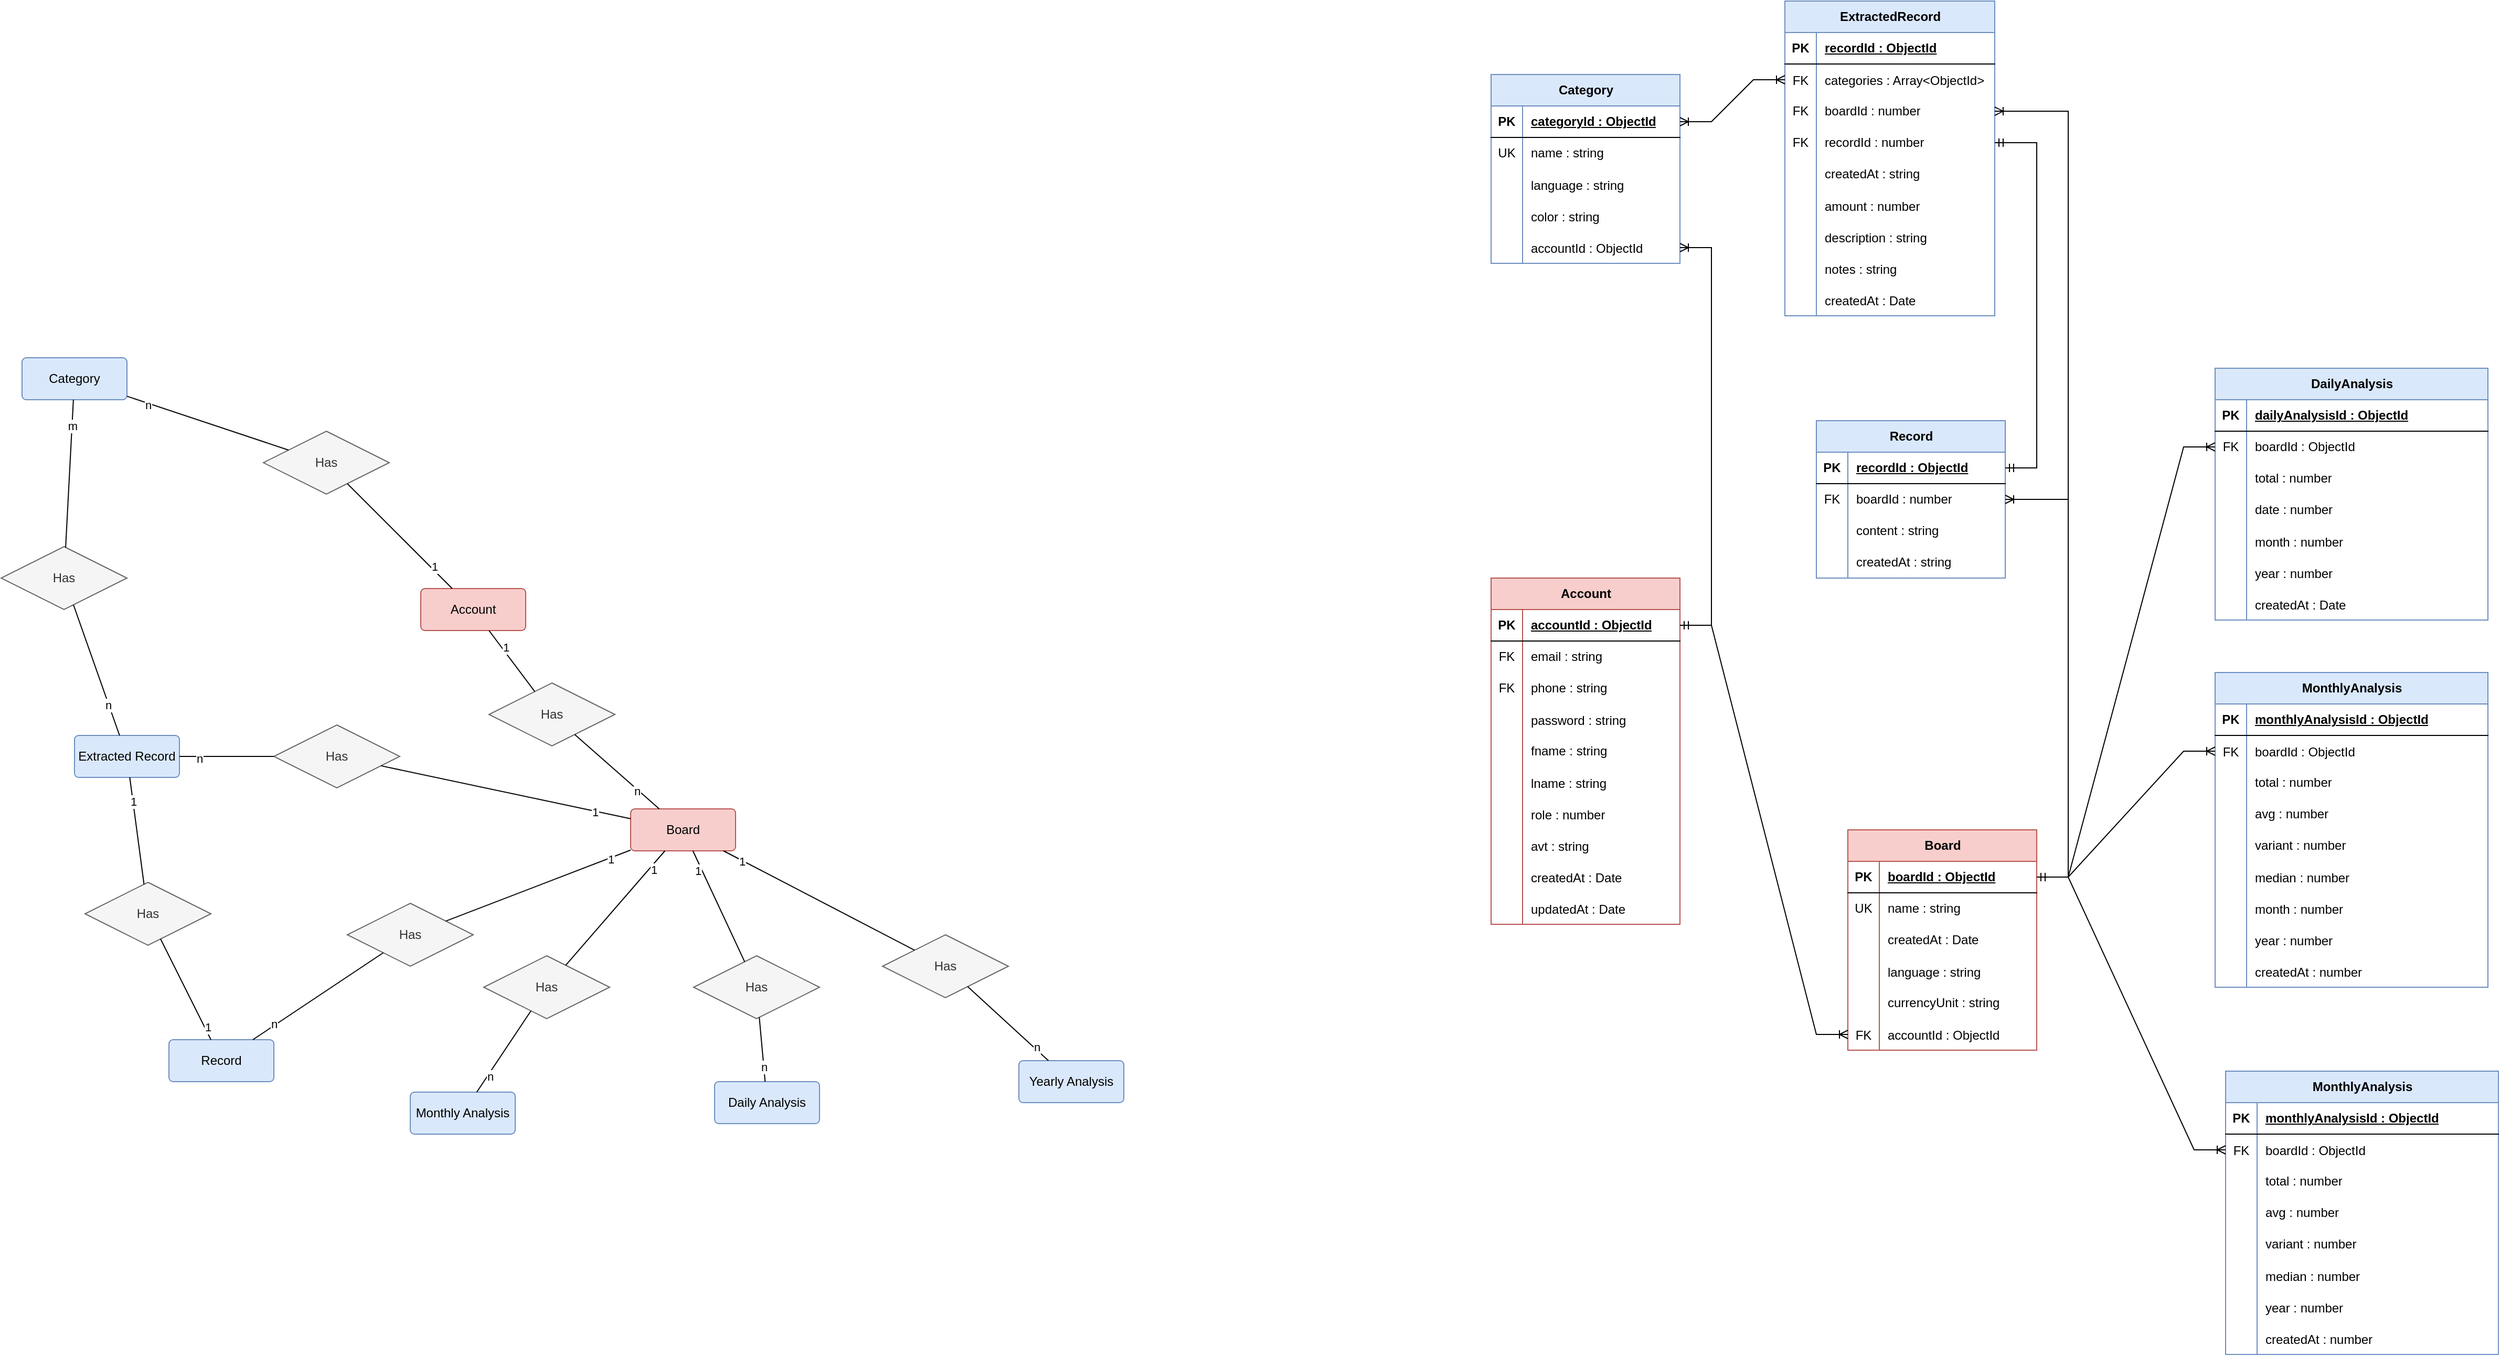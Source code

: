 <mxfile version="22.1.18" type="device">
  <diagram name="Database" id="QtQlZDV7554SkUmCelOU">
    <mxGraphModel dx="3690" dy="2767" grid="1" gridSize="10" guides="1" tooltips="1" connect="1" arrows="1" fold="1" page="1" pageScale="1" pageWidth="850" pageHeight="1100" math="0" shadow="0">
      <root>
        <mxCell id="0" />
        <mxCell id="1" parent="0" />
        <mxCell id="lBa9JgSGZAYA5fIGiBvH-1" value="Account" style="rounded=1;arcSize=10;whiteSpace=wrap;html=1;align=center;fillColor=#f8cecc;strokeColor=#b85450;" parent="1" vertex="1">
          <mxGeometry x="10" y="300" width="100" height="40" as="geometry" />
        </mxCell>
        <mxCell id="lBa9JgSGZAYA5fIGiBvH-2" value="Category" style="rounded=1;arcSize=10;whiteSpace=wrap;html=1;align=center;fillColor=#dae8fc;strokeColor=#6c8ebf;" parent="1" vertex="1">
          <mxGeometry x="-370" y="80" width="100" height="40" as="geometry" />
        </mxCell>
        <mxCell id="lBa9JgSGZAYA5fIGiBvH-3" value="Board" style="rounded=1;arcSize=10;whiteSpace=wrap;html=1;align=center;fillColor=#f8cecc;strokeColor=#b85450;" parent="1" vertex="1">
          <mxGeometry x="210" y="510" width="100" height="40" as="geometry" />
        </mxCell>
        <mxCell id="lBa9JgSGZAYA5fIGiBvH-4" value="Record" style="rounded=1;arcSize=10;whiteSpace=wrap;html=1;align=center;fillColor=#dae8fc;strokeColor=#6c8ebf;" parent="1" vertex="1">
          <mxGeometry x="-230" y="730" width="100" height="40" as="geometry" />
        </mxCell>
        <mxCell id="lBa9JgSGZAYA5fIGiBvH-5" value="Extracted Record" style="rounded=1;arcSize=10;whiteSpace=wrap;html=1;align=center;fillColor=#dae8fc;strokeColor=#6c8ebf;" parent="1" vertex="1">
          <mxGeometry x="-320" y="440" width="100" height="40" as="geometry" />
        </mxCell>
        <mxCell id="lBa9JgSGZAYA5fIGiBvH-6" value="Daily Analysis" style="rounded=1;arcSize=10;whiteSpace=wrap;html=1;align=center;fillColor=#dae8fc;strokeColor=#6c8ebf;" parent="1" vertex="1">
          <mxGeometry x="290" y="770" width="100" height="40" as="geometry" />
        </mxCell>
        <mxCell id="lBa9JgSGZAYA5fIGiBvH-7" value="Monthly Analysis" style="rounded=1;arcSize=10;whiteSpace=wrap;html=1;align=center;fillColor=#dae8fc;strokeColor=#6c8ebf;" parent="1" vertex="1">
          <mxGeometry y="780" width="100" height="40" as="geometry" />
        </mxCell>
        <mxCell id="lBa9JgSGZAYA5fIGiBvH-8" value="Yearly Analysis" style="rounded=1;arcSize=10;whiteSpace=wrap;html=1;align=center;fillColor=#dae8fc;strokeColor=#6c8ebf;" parent="1" vertex="1">
          <mxGeometry x="580" y="750" width="100" height="40" as="geometry" />
        </mxCell>
        <mxCell id="lBa9JgSGZAYA5fIGiBvH-10" value="Has" style="shape=rhombus;perimeter=rhombusPerimeter;whiteSpace=wrap;html=1;align=center;fillColor=#f5f5f5;fontColor=#333333;strokeColor=#666666;" parent="1" vertex="1">
          <mxGeometry x="-390" y="260" width="120" height="60" as="geometry" />
        </mxCell>
        <mxCell id="lBa9JgSGZAYA5fIGiBvH-11" value="Has" style="shape=rhombus;perimeter=rhombusPerimeter;whiteSpace=wrap;html=1;align=center;fillColor=#f5f5f5;fontColor=#333333;strokeColor=#666666;" parent="1" vertex="1">
          <mxGeometry x="75" y="390" width="120" height="60" as="geometry" />
        </mxCell>
        <mxCell id="lBa9JgSGZAYA5fIGiBvH-13" value="" style="endArrow=none;html=1;rounded=0;" parent="1" source="lBa9JgSGZAYA5fIGiBvH-1" target="lBa9JgSGZAYA5fIGiBvH-11" edge="1">
          <mxGeometry relative="1" as="geometry">
            <mxPoint x="-40" y="390" as="sourcePoint" />
            <mxPoint x="120" y="390" as="targetPoint" />
          </mxGeometry>
        </mxCell>
        <mxCell id="lBa9JgSGZAYA5fIGiBvH-37" value="1" style="edgeLabel;html=1;align=center;verticalAlign=middle;resizable=0;points=[];" parent="lBa9JgSGZAYA5fIGiBvH-13" vertex="1" connectable="0">
          <mxGeometry x="-0.409" y="3" relative="1" as="geometry">
            <mxPoint as="offset" />
          </mxGeometry>
        </mxCell>
        <mxCell id="lBa9JgSGZAYA5fIGiBvH-14" value="" style="endArrow=none;html=1;rounded=0;" parent="1" source="lBa9JgSGZAYA5fIGiBvH-3" target="lBa9JgSGZAYA5fIGiBvH-11" edge="1">
          <mxGeometry relative="1" as="geometry">
            <mxPoint x="94" y="350" as="sourcePoint" />
            <mxPoint x="168" y="411" as="targetPoint" />
          </mxGeometry>
        </mxCell>
        <mxCell id="lBa9JgSGZAYA5fIGiBvH-38" value="n" style="edgeLabel;html=1;align=center;verticalAlign=middle;resizable=0;points=[];" parent="lBa9JgSGZAYA5fIGiBvH-14" vertex="1" connectable="0">
          <mxGeometry x="-0.474" y="1" relative="1" as="geometry">
            <mxPoint as="offset" />
          </mxGeometry>
        </mxCell>
        <mxCell id="lBa9JgSGZAYA5fIGiBvH-19" value="Has" style="shape=rhombus;perimeter=rhombusPerimeter;whiteSpace=wrap;html=1;align=center;fillColor=#f5f5f5;fontColor=#333333;strokeColor=#666666;" parent="1" vertex="1">
          <mxGeometry x="-60" y="600" width="120" height="60" as="geometry" />
        </mxCell>
        <mxCell id="lBa9JgSGZAYA5fIGiBvH-20" value="Has" style="shape=rhombus;perimeter=rhombusPerimeter;whiteSpace=wrap;html=1;align=center;fillColor=#f5f5f5;fontColor=#333333;strokeColor=#666666;" parent="1" vertex="1">
          <mxGeometry x="70" y="650" width="120" height="60" as="geometry" />
        </mxCell>
        <mxCell id="lBa9JgSGZAYA5fIGiBvH-21" value="Has" style="shape=rhombus;perimeter=rhombusPerimeter;whiteSpace=wrap;html=1;align=center;fillColor=#f5f5f5;fontColor=#333333;strokeColor=#666666;" parent="1" vertex="1">
          <mxGeometry x="270" y="650" width="120" height="60" as="geometry" />
        </mxCell>
        <mxCell id="lBa9JgSGZAYA5fIGiBvH-22" value="Has" style="shape=rhombus;perimeter=rhombusPerimeter;whiteSpace=wrap;html=1;align=center;fillColor=#f5f5f5;fontColor=#333333;strokeColor=#666666;" parent="1" vertex="1">
          <mxGeometry x="450" y="630" width="120" height="60" as="geometry" />
        </mxCell>
        <mxCell id="lBa9JgSGZAYA5fIGiBvH-23" value="" style="endArrow=none;html=1;rounded=0;" parent="1" source="lBa9JgSGZAYA5fIGiBvH-19" target="lBa9JgSGZAYA5fIGiBvH-3" edge="1">
          <mxGeometry relative="1" as="geometry">
            <mxPoint x="130" y="590" as="sourcePoint" />
            <mxPoint x="290" y="590" as="targetPoint" />
          </mxGeometry>
        </mxCell>
        <mxCell id="lBa9JgSGZAYA5fIGiBvH-46" value="1" style="edgeLabel;html=1;align=center;verticalAlign=middle;resizable=0;points=[];" parent="lBa9JgSGZAYA5fIGiBvH-23" vertex="1" connectable="0">
          <mxGeometry x="0.778" y="-1" relative="1" as="geometry">
            <mxPoint as="offset" />
          </mxGeometry>
        </mxCell>
        <mxCell id="lBa9JgSGZAYA5fIGiBvH-24" value="" style="endArrow=none;html=1;rounded=0;" parent="1" source="lBa9JgSGZAYA5fIGiBvH-4" target="lBa9JgSGZAYA5fIGiBvH-19" edge="1">
          <mxGeometry relative="1" as="geometry">
            <mxPoint x="53" y="582" as="sourcePoint" />
            <mxPoint x="220" y="550" as="targetPoint" />
          </mxGeometry>
        </mxCell>
        <mxCell id="lBa9JgSGZAYA5fIGiBvH-47" value="n" style="edgeLabel;html=1;align=center;verticalAlign=middle;resizable=0;points=[];" parent="lBa9JgSGZAYA5fIGiBvH-24" vertex="1" connectable="0">
          <mxGeometry x="-0.674" y="2" relative="1" as="geometry">
            <mxPoint as="offset" />
          </mxGeometry>
        </mxCell>
        <mxCell id="lBa9JgSGZAYA5fIGiBvH-25" value="" style="endArrow=none;html=1;rounded=0;" parent="1" source="lBa9JgSGZAYA5fIGiBvH-7" target="lBa9JgSGZAYA5fIGiBvH-20" edge="1">
          <mxGeometry relative="1" as="geometry">
            <mxPoint x="-113" y="680" as="sourcePoint" />
            <mxPoint x="-14" y="608" as="targetPoint" />
          </mxGeometry>
        </mxCell>
        <mxCell id="lBa9JgSGZAYA5fIGiBvH-45" value="n" style="edgeLabel;html=1;align=center;verticalAlign=middle;resizable=0;points=[];" parent="lBa9JgSGZAYA5fIGiBvH-25" vertex="1" connectable="0">
          <mxGeometry x="-0.576" y="-2" relative="1" as="geometry">
            <mxPoint as="offset" />
          </mxGeometry>
        </mxCell>
        <mxCell id="lBa9JgSGZAYA5fIGiBvH-26" value="" style="endArrow=none;html=1;rounded=0;" parent="1" source="lBa9JgSGZAYA5fIGiBvH-20" target="lBa9JgSGZAYA5fIGiBvH-3" edge="1">
          <mxGeometry relative="1" as="geometry">
            <mxPoint x="69" y="790" as="sourcePoint" />
            <mxPoint x="109" y="704" as="targetPoint" />
          </mxGeometry>
        </mxCell>
        <mxCell id="lBa9JgSGZAYA5fIGiBvH-44" value="1" style="edgeLabel;html=1;align=center;verticalAlign=middle;resizable=0;points=[];" parent="lBa9JgSGZAYA5fIGiBvH-26" vertex="1" connectable="0">
          <mxGeometry x="0.708" y="-3" relative="1" as="geometry">
            <mxPoint as="offset" />
          </mxGeometry>
        </mxCell>
        <mxCell id="lBa9JgSGZAYA5fIGiBvH-27" value="" style="endArrow=none;html=1;rounded=0;" parent="1" source="lBa9JgSGZAYA5fIGiBvH-6" target="lBa9JgSGZAYA5fIGiBvH-21" edge="1">
          <mxGeometry relative="1" as="geometry">
            <mxPoint x="79" y="800" as="sourcePoint" />
            <mxPoint x="119" y="714" as="targetPoint" />
          </mxGeometry>
        </mxCell>
        <mxCell id="lBa9JgSGZAYA5fIGiBvH-43" value="n" style="edgeLabel;html=1;align=center;verticalAlign=middle;resizable=0;points=[];" parent="lBa9JgSGZAYA5fIGiBvH-27" vertex="1" connectable="0">
          <mxGeometry x="-0.53" relative="1" as="geometry">
            <mxPoint as="offset" />
          </mxGeometry>
        </mxCell>
        <mxCell id="lBa9JgSGZAYA5fIGiBvH-28" value="" style="endArrow=none;html=1;rounded=0;" parent="1" source="lBa9JgSGZAYA5fIGiBvH-21" target="lBa9JgSGZAYA5fIGiBvH-3" edge="1">
          <mxGeometry relative="1" as="geometry">
            <mxPoint x="348" y="780" as="sourcePoint" />
            <mxPoint x="343" y="719" as="targetPoint" />
          </mxGeometry>
        </mxCell>
        <mxCell id="lBa9JgSGZAYA5fIGiBvH-41" value="1" style="edgeLabel;html=1;align=center;verticalAlign=middle;resizable=0;points=[];" parent="lBa9JgSGZAYA5fIGiBvH-28" vertex="1" connectable="0">
          <mxGeometry x="0.678" y="4" relative="1" as="geometry">
            <mxPoint as="offset" />
          </mxGeometry>
        </mxCell>
        <mxCell id="lBa9JgSGZAYA5fIGiBvH-29" value="" style="endArrow=none;html=1;rounded=0;" parent="1" source="lBa9JgSGZAYA5fIGiBvH-22" target="lBa9JgSGZAYA5fIGiBvH-3" edge="1">
          <mxGeometry relative="1" as="geometry">
            <mxPoint x="358" y="790" as="sourcePoint" />
            <mxPoint x="353" y="729" as="targetPoint" />
          </mxGeometry>
        </mxCell>
        <mxCell id="lBa9JgSGZAYA5fIGiBvH-39" value="1" style="edgeLabel;html=1;align=center;verticalAlign=middle;resizable=0;points=[];" parent="lBa9JgSGZAYA5fIGiBvH-29" vertex="1" connectable="0">
          <mxGeometry x="0.802" y="1" relative="1" as="geometry">
            <mxPoint as="offset" />
          </mxGeometry>
        </mxCell>
        <mxCell id="lBa9JgSGZAYA5fIGiBvH-30" value="" style="endArrow=none;html=1;rounded=0;" parent="1" source="lBa9JgSGZAYA5fIGiBvH-22" target="lBa9JgSGZAYA5fIGiBvH-8" edge="1">
          <mxGeometry relative="1" as="geometry">
            <mxPoint x="491" y="655" as="sourcePoint" />
            <mxPoint x="308" y="560" as="targetPoint" />
          </mxGeometry>
        </mxCell>
        <mxCell id="lBa9JgSGZAYA5fIGiBvH-40" value="n" style="edgeLabel;html=1;align=center;verticalAlign=middle;resizable=0;points=[];" parent="lBa9JgSGZAYA5fIGiBvH-30" vertex="1" connectable="0">
          <mxGeometry x="0.666" y="2" relative="1" as="geometry">
            <mxPoint as="offset" />
          </mxGeometry>
        </mxCell>
        <mxCell id="lBa9JgSGZAYA5fIGiBvH-31" value="Has" style="shape=rhombus;perimeter=rhombusPerimeter;whiteSpace=wrap;html=1;align=center;fillColor=#f5f5f5;fontColor=#333333;strokeColor=#666666;" parent="1" vertex="1">
          <mxGeometry x="-130" y="430" width="120" height="60" as="geometry" />
        </mxCell>
        <mxCell id="lBa9JgSGZAYA5fIGiBvH-32" value="" style="endArrow=none;html=1;rounded=0;" parent="1" source="lBa9JgSGZAYA5fIGiBvH-31" target="lBa9JgSGZAYA5fIGiBvH-3" edge="1">
          <mxGeometry relative="1" as="geometry">
            <mxPoint x="-20" y="420" as="sourcePoint" />
            <mxPoint x="140" y="420" as="targetPoint" />
          </mxGeometry>
        </mxCell>
        <mxCell id="lBa9JgSGZAYA5fIGiBvH-48" value="1" style="edgeLabel;html=1;align=center;verticalAlign=middle;resizable=0;points=[];" parent="lBa9JgSGZAYA5fIGiBvH-32" vertex="1" connectable="0">
          <mxGeometry x="0.716" y="-1" relative="1" as="geometry">
            <mxPoint as="offset" />
          </mxGeometry>
        </mxCell>
        <mxCell id="lBa9JgSGZAYA5fIGiBvH-34" value="" style="endArrow=none;html=1;rounded=0;" parent="1" source="lBa9JgSGZAYA5fIGiBvH-5" target="lBa9JgSGZAYA5fIGiBvH-31" edge="1">
          <mxGeometry relative="1" as="geometry">
            <mxPoint x="13" y="523" as="sourcePoint" />
            <mxPoint x="220" y="537" as="targetPoint" />
          </mxGeometry>
        </mxCell>
        <mxCell id="lBa9JgSGZAYA5fIGiBvH-49" value="n" style="edgeLabel;html=1;align=center;verticalAlign=middle;resizable=0;points=[];" parent="lBa9JgSGZAYA5fIGiBvH-34" vertex="1" connectable="0">
          <mxGeometry x="-0.582" y="-1" relative="1" as="geometry">
            <mxPoint y="1" as="offset" />
          </mxGeometry>
        </mxCell>
        <mxCell id="lBa9JgSGZAYA5fIGiBvH-35" value="" style="endArrow=none;html=1;rounded=0;" parent="1" source="lBa9JgSGZAYA5fIGiBvH-10" target="lBa9JgSGZAYA5fIGiBvH-5" edge="1">
          <mxGeometry relative="1" as="geometry">
            <mxPoint x="-530" y="470" as="sourcePoint" />
            <mxPoint x="-370" y="470" as="targetPoint" />
          </mxGeometry>
        </mxCell>
        <mxCell id="lBa9JgSGZAYA5fIGiBvH-50" value="n" style="edgeLabel;html=1;align=center;verticalAlign=middle;resizable=0;points=[];" parent="lBa9JgSGZAYA5fIGiBvH-35" vertex="1" connectable="0">
          <mxGeometry x="0.527" y="-1" relative="1" as="geometry">
            <mxPoint as="offset" />
          </mxGeometry>
        </mxCell>
        <mxCell id="lBa9JgSGZAYA5fIGiBvH-36" value="" style="endArrow=none;html=1;rounded=0;" parent="1" source="lBa9JgSGZAYA5fIGiBvH-2" target="lBa9JgSGZAYA5fIGiBvH-10" edge="1">
          <mxGeometry relative="1" as="geometry">
            <mxPoint x="-411" y="585" as="sourcePoint" />
            <mxPoint x="-288" y="520" as="targetPoint" />
          </mxGeometry>
        </mxCell>
        <mxCell id="lBa9JgSGZAYA5fIGiBvH-51" value="m" style="edgeLabel;html=1;align=center;verticalAlign=middle;resizable=0;points=[];" parent="lBa9JgSGZAYA5fIGiBvH-36" vertex="1" connectable="0">
          <mxGeometry x="-0.648" relative="1" as="geometry">
            <mxPoint as="offset" />
          </mxGeometry>
        </mxCell>
        <mxCell id="lBa9JgSGZAYA5fIGiBvH-52" value="Board" style="shape=table;startSize=30;container=1;collapsible=1;childLayout=tableLayout;fixedRows=1;rowLines=0;fontStyle=1;align=center;resizeLast=1;html=1;fillColor=#f8cecc;strokeColor=#b85450;" parent="1" vertex="1">
          <mxGeometry x="1370" y="530" width="180" height="210" as="geometry" />
        </mxCell>
        <mxCell id="lBa9JgSGZAYA5fIGiBvH-53" value="" style="shape=tableRow;horizontal=0;startSize=0;swimlaneHead=0;swimlaneBody=0;fillColor=none;collapsible=0;dropTarget=0;points=[[0,0.5],[1,0.5]];portConstraint=eastwest;top=0;left=0;right=0;bottom=1;" parent="lBa9JgSGZAYA5fIGiBvH-52" vertex="1">
          <mxGeometry y="30" width="180" height="30" as="geometry" />
        </mxCell>
        <mxCell id="lBa9JgSGZAYA5fIGiBvH-54" value="PK" style="shape=partialRectangle;connectable=0;fillColor=none;top=0;left=0;bottom=0;right=0;fontStyle=1;overflow=hidden;whiteSpace=wrap;html=1;" parent="lBa9JgSGZAYA5fIGiBvH-53" vertex="1">
          <mxGeometry width="30" height="30" as="geometry">
            <mxRectangle width="30" height="30" as="alternateBounds" />
          </mxGeometry>
        </mxCell>
        <mxCell id="lBa9JgSGZAYA5fIGiBvH-55" value="boardId : ObjectId" style="shape=partialRectangle;connectable=0;fillColor=none;top=0;left=0;bottom=0;right=0;align=left;spacingLeft=6;fontStyle=5;overflow=hidden;whiteSpace=wrap;html=1;" parent="lBa9JgSGZAYA5fIGiBvH-53" vertex="1">
          <mxGeometry x="30" width="150" height="30" as="geometry">
            <mxRectangle width="150" height="30" as="alternateBounds" />
          </mxGeometry>
        </mxCell>
        <mxCell id="lBa9JgSGZAYA5fIGiBvH-56" value="" style="shape=tableRow;horizontal=0;startSize=0;swimlaneHead=0;swimlaneBody=0;fillColor=none;collapsible=0;dropTarget=0;points=[[0,0.5],[1,0.5]];portConstraint=eastwest;top=0;left=0;right=0;bottom=0;" parent="lBa9JgSGZAYA5fIGiBvH-52" vertex="1">
          <mxGeometry y="60" width="180" height="30" as="geometry" />
        </mxCell>
        <mxCell id="lBa9JgSGZAYA5fIGiBvH-57" value="UK" style="shape=partialRectangle;connectable=0;fillColor=none;top=0;left=0;bottom=0;right=0;editable=1;overflow=hidden;whiteSpace=wrap;html=1;" parent="lBa9JgSGZAYA5fIGiBvH-56" vertex="1">
          <mxGeometry width="30" height="30" as="geometry">
            <mxRectangle width="30" height="30" as="alternateBounds" />
          </mxGeometry>
        </mxCell>
        <mxCell id="lBa9JgSGZAYA5fIGiBvH-58" value="name : string" style="shape=partialRectangle;connectable=0;fillColor=none;top=0;left=0;bottom=0;right=0;align=left;spacingLeft=6;overflow=hidden;whiteSpace=wrap;html=1;" parent="lBa9JgSGZAYA5fIGiBvH-56" vertex="1">
          <mxGeometry x="30" width="150" height="30" as="geometry">
            <mxRectangle width="150" height="30" as="alternateBounds" />
          </mxGeometry>
        </mxCell>
        <mxCell id="lBa9JgSGZAYA5fIGiBvH-59" value="" style="shape=tableRow;horizontal=0;startSize=0;swimlaneHead=0;swimlaneBody=0;fillColor=none;collapsible=0;dropTarget=0;points=[[0,0.5],[1,0.5]];portConstraint=eastwest;top=0;left=0;right=0;bottom=0;" parent="lBa9JgSGZAYA5fIGiBvH-52" vertex="1">
          <mxGeometry y="90" width="180" height="30" as="geometry" />
        </mxCell>
        <mxCell id="lBa9JgSGZAYA5fIGiBvH-60" value="" style="shape=partialRectangle;connectable=0;fillColor=none;top=0;left=0;bottom=0;right=0;editable=1;overflow=hidden;whiteSpace=wrap;html=1;" parent="lBa9JgSGZAYA5fIGiBvH-59" vertex="1">
          <mxGeometry width="30" height="30" as="geometry">
            <mxRectangle width="30" height="30" as="alternateBounds" />
          </mxGeometry>
        </mxCell>
        <mxCell id="lBa9JgSGZAYA5fIGiBvH-61" value="createdAt : Date" style="shape=partialRectangle;connectable=0;fillColor=none;top=0;left=0;bottom=0;right=0;align=left;spacingLeft=6;overflow=hidden;whiteSpace=wrap;html=1;" parent="lBa9JgSGZAYA5fIGiBvH-59" vertex="1">
          <mxGeometry x="30" width="150" height="30" as="geometry">
            <mxRectangle width="150" height="30" as="alternateBounds" />
          </mxGeometry>
        </mxCell>
        <mxCell id="lBa9JgSGZAYA5fIGiBvH-213" value="" style="shape=tableRow;horizontal=0;startSize=0;swimlaneHead=0;swimlaneBody=0;fillColor=none;collapsible=0;dropTarget=0;points=[[0,0.5],[1,0.5]];portConstraint=eastwest;top=0;left=0;right=0;bottom=0;" parent="lBa9JgSGZAYA5fIGiBvH-52" vertex="1">
          <mxGeometry y="120" width="180" height="30" as="geometry" />
        </mxCell>
        <mxCell id="lBa9JgSGZAYA5fIGiBvH-214" value="" style="shape=partialRectangle;connectable=0;fillColor=none;top=0;left=0;bottom=0;right=0;editable=1;overflow=hidden;" parent="lBa9JgSGZAYA5fIGiBvH-213" vertex="1">
          <mxGeometry width="30" height="30" as="geometry">
            <mxRectangle width="30" height="30" as="alternateBounds" />
          </mxGeometry>
        </mxCell>
        <mxCell id="lBa9JgSGZAYA5fIGiBvH-215" value="language : string" style="shape=partialRectangle;connectable=0;fillColor=none;top=0;left=0;bottom=0;right=0;align=left;spacingLeft=6;overflow=hidden;" parent="lBa9JgSGZAYA5fIGiBvH-213" vertex="1">
          <mxGeometry x="30" width="150" height="30" as="geometry">
            <mxRectangle width="150" height="30" as="alternateBounds" />
          </mxGeometry>
        </mxCell>
        <mxCell id="lBa9JgSGZAYA5fIGiBvH-62" value="" style="shape=tableRow;horizontal=0;startSize=0;swimlaneHead=0;swimlaneBody=0;fillColor=none;collapsible=0;dropTarget=0;points=[[0,0.5],[1,0.5]];portConstraint=eastwest;top=0;left=0;right=0;bottom=0;" parent="lBa9JgSGZAYA5fIGiBvH-52" vertex="1">
          <mxGeometry y="150" width="180" height="30" as="geometry" />
        </mxCell>
        <mxCell id="lBa9JgSGZAYA5fIGiBvH-63" value="" style="shape=partialRectangle;connectable=0;fillColor=none;top=0;left=0;bottom=0;right=0;editable=1;overflow=hidden;whiteSpace=wrap;html=1;" parent="lBa9JgSGZAYA5fIGiBvH-62" vertex="1">
          <mxGeometry width="30" height="30" as="geometry">
            <mxRectangle width="30" height="30" as="alternateBounds" />
          </mxGeometry>
        </mxCell>
        <mxCell id="lBa9JgSGZAYA5fIGiBvH-64" value="currencyUnit : string" style="shape=partialRectangle;connectable=0;fillColor=none;top=0;left=0;bottom=0;right=0;align=left;spacingLeft=6;overflow=hidden;whiteSpace=wrap;html=1;" parent="lBa9JgSGZAYA5fIGiBvH-62" vertex="1">
          <mxGeometry x="30" width="150" height="30" as="geometry">
            <mxRectangle width="150" height="30" as="alternateBounds" />
          </mxGeometry>
        </mxCell>
        <mxCell id="lBa9JgSGZAYA5fIGiBvH-207" value="" style="shape=tableRow;horizontal=0;startSize=0;swimlaneHead=0;swimlaneBody=0;fillColor=none;collapsible=0;dropTarget=0;points=[[0,0.5],[1,0.5]];portConstraint=eastwest;top=0;left=0;right=0;bottom=0;" parent="lBa9JgSGZAYA5fIGiBvH-52" vertex="1">
          <mxGeometry y="180" width="180" height="30" as="geometry" />
        </mxCell>
        <mxCell id="lBa9JgSGZAYA5fIGiBvH-208" value="FK" style="shape=partialRectangle;connectable=0;fillColor=none;top=0;left=0;bottom=0;right=0;editable=1;overflow=hidden;" parent="lBa9JgSGZAYA5fIGiBvH-207" vertex="1">
          <mxGeometry width="30" height="30" as="geometry">
            <mxRectangle width="30" height="30" as="alternateBounds" />
          </mxGeometry>
        </mxCell>
        <mxCell id="lBa9JgSGZAYA5fIGiBvH-209" value="accountId : ObjectId" style="shape=partialRectangle;connectable=0;fillColor=none;top=0;left=0;bottom=0;right=0;align=left;spacingLeft=6;overflow=hidden;" parent="lBa9JgSGZAYA5fIGiBvH-207" vertex="1">
          <mxGeometry x="30" width="150" height="30" as="geometry">
            <mxRectangle width="150" height="30" as="alternateBounds" />
          </mxGeometry>
        </mxCell>
        <mxCell id="lBa9JgSGZAYA5fIGiBvH-86" value="Category" style="shape=table;startSize=30;container=1;collapsible=1;childLayout=tableLayout;fixedRows=1;rowLines=0;fontStyle=1;align=center;resizeLast=1;html=1;fillColor=#dae8fc;strokeColor=#6c8ebf;" parent="1" vertex="1">
          <mxGeometry x="1030" y="-190" width="180" height="180" as="geometry" />
        </mxCell>
        <mxCell id="lBa9JgSGZAYA5fIGiBvH-87" value="" style="shape=tableRow;horizontal=0;startSize=0;swimlaneHead=0;swimlaneBody=0;fillColor=none;collapsible=0;dropTarget=0;points=[[0,0.5],[1,0.5]];portConstraint=eastwest;top=0;left=0;right=0;bottom=1;" parent="lBa9JgSGZAYA5fIGiBvH-86" vertex="1">
          <mxGeometry y="30" width="180" height="30" as="geometry" />
        </mxCell>
        <mxCell id="lBa9JgSGZAYA5fIGiBvH-88" value="PK" style="shape=partialRectangle;connectable=0;fillColor=none;top=0;left=0;bottom=0;right=0;fontStyle=1;overflow=hidden;whiteSpace=wrap;html=1;" parent="lBa9JgSGZAYA5fIGiBvH-87" vertex="1">
          <mxGeometry width="30" height="30" as="geometry">
            <mxRectangle width="30" height="30" as="alternateBounds" />
          </mxGeometry>
        </mxCell>
        <mxCell id="lBa9JgSGZAYA5fIGiBvH-89" value="categoryId : ObjectId" style="shape=partialRectangle;connectable=0;fillColor=none;top=0;left=0;bottom=0;right=0;align=left;spacingLeft=6;fontStyle=5;overflow=hidden;whiteSpace=wrap;html=1;" parent="lBa9JgSGZAYA5fIGiBvH-87" vertex="1">
          <mxGeometry x="30" width="150" height="30" as="geometry">
            <mxRectangle width="150" height="30" as="alternateBounds" />
          </mxGeometry>
        </mxCell>
        <mxCell id="lBa9JgSGZAYA5fIGiBvH-90" value="" style="shape=tableRow;horizontal=0;startSize=0;swimlaneHead=0;swimlaneBody=0;fillColor=none;collapsible=0;dropTarget=0;points=[[0,0.5],[1,0.5]];portConstraint=eastwest;top=0;left=0;right=0;bottom=0;" parent="lBa9JgSGZAYA5fIGiBvH-86" vertex="1">
          <mxGeometry y="60" width="180" height="30" as="geometry" />
        </mxCell>
        <mxCell id="lBa9JgSGZAYA5fIGiBvH-91" value="UK" style="shape=partialRectangle;connectable=0;fillColor=none;top=0;left=0;bottom=0;right=0;editable=1;overflow=hidden;whiteSpace=wrap;html=1;" parent="lBa9JgSGZAYA5fIGiBvH-90" vertex="1">
          <mxGeometry width="30" height="30" as="geometry">
            <mxRectangle width="30" height="30" as="alternateBounds" />
          </mxGeometry>
        </mxCell>
        <mxCell id="lBa9JgSGZAYA5fIGiBvH-92" value="name : string" style="shape=partialRectangle;connectable=0;fillColor=none;top=0;left=0;bottom=0;right=0;align=left;spacingLeft=6;overflow=hidden;whiteSpace=wrap;html=1;" parent="lBa9JgSGZAYA5fIGiBvH-90" vertex="1">
          <mxGeometry x="30" width="150" height="30" as="geometry">
            <mxRectangle width="150" height="30" as="alternateBounds" />
          </mxGeometry>
        </mxCell>
        <mxCell id="lBa9JgSGZAYA5fIGiBvH-223" value="" style="shape=tableRow;horizontal=0;startSize=0;swimlaneHead=0;swimlaneBody=0;fillColor=none;collapsible=0;dropTarget=0;points=[[0,0.5],[1,0.5]];portConstraint=eastwest;top=0;left=0;right=0;bottom=0;" parent="lBa9JgSGZAYA5fIGiBvH-86" vertex="1">
          <mxGeometry y="90" width="180" height="30" as="geometry" />
        </mxCell>
        <mxCell id="lBa9JgSGZAYA5fIGiBvH-224" value="" style="shape=partialRectangle;connectable=0;fillColor=none;top=0;left=0;bottom=0;right=0;editable=1;overflow=hidden;" parent="lBa9JgSGZAYA5fIGiBvH-223" vertex="1">
          <mxGeometry width="30" height="30" as="geometry">
            <mxRectangle width="30" height="30" as="alternateBounds" />
          </mxGeometry>
        </mxCell>
        <mxCell id="lBa9JgSGZAYA5fIGiBvH-225" value="language : string" style="shape=partialRectangle;connectable=0;fillColor=none;top=0;left=0;bottom=0;right=0;align=left;spacingLeft=6;overflow=hidden;" parent="lBa9JgSGZAYA5fIGiBvH-223" vertex="1">
          <mxGeometry x="30" width="150" height="30" as="geometry">
            <mxRectangle width="150" height="30" as="alternateBounds" />
          </mxGeometry>
        </mxCell>
        <mxCell id="lBa9JgSGZAYA5fIGiBvH-226" value="" style="shape=tableRow;horizontal=0;startSize=0;swimlaneHead=0;swimlaneBody=0;fillColor=none;collapsible=0;dropTarget=0;points=[[0,0.5],[1,0.5]];portConstraint=eastwest;top=0;left=0;right=0;bottom=0;" parent="lBa9JgSGZAYA5fIGiBvH-86" vertex="1">
          <mxGeometry y="120" width="180" height="30" as="geometry" />
        </mxCell>
        <mxCell id="lBa9JgSGZAYA5fIGiBvH-227" value="" style="shape=partialRectangle;connectable=0;fillColor=none;top=0;left=0;bottom=0;right=0;editable=1;overflow=hidden;" parent="lBa9JgSGZAYA5fIGiBvH-226" vertex="1">
          <mxGeometry width="30" height="30" as="geometry">
            <mxRectangle width="30" height="30" as="alternateBounds" />
          </mxGeometry>
        </mxCell>
        <mxCell id="lBa9JgSGZAYA5fIGiBvH-228" value="color : string" style="shape=partialRectangle;connectable=0;fillColor=none;top=0;left=0;bottom=0;right=0;align=left;spacingLeft=6;overflow=hidden;" parent="lBa9JgSGZAYA5fIGiBvH-226" vertex="1">
          <mxGeometry x="30" width="150" height="30" as="geometry">
            <mxRectangle width="150" height="30" as="alternateBounds" />
          </mxGeometry>
        </mxCell>
        <mxCell id="lBa9JgSGZAYA5fIGiBvH-229" value="" style="shape=tableRow;horizontal=0;startSize=0;swimlaneHead=0;swimlaneBody=0;fillColor=none;collapsible=0;dropTarget=0;points=[[0,0.5],[1,0.5]];portConstraint=eastwest;top=0;left=0;right=0;bottom=0;" parent="lBa9JgSGZAYA5fIGiBvH-86" vertex="1">
          <mxGeometry y="150" width="180" height="30" as="geometry" />
        </mxCell>
        <mxCell id="lBa9JgSGZAYA5fIGiBvH-230" value="" style="shape=partialRectangle;connectable=0;fillColor=none;top=0;left=0;bottom=0;right=0;editable=1;overflow=hidden;" parent="lBa9JgSGZAYA5fIGiBvH-229" vertex="1">
          <mxGeometry width="30" height="30" as="geometry">
            <mxRectangle width="30" height="30" as="alternateBounds" />
          </mxGeometry>
        </mxCell>
        <mxCell id="lBa9JgSGZAYA5fIGiBvH-231" value="accountId : ObjectId" style="shape=partialRectangle;connectable=0;fillColor=none;top=0;left=0;bottom=0;right=0;align=left;spacingLeft=6;overflow=hidden;" parent="lBa9JgSGZAYA5fIGiBvH-229" vertex="1">
          <mxGeometry x="30" width="150" height="30" as="geometry">
            <mxRectangle width="150" height="30" as="alternateBounds" />
          </mxGeometry>
        </mxCell>
        <mxCell id="lBa9JgSGZAYA5fIGiBvH-101" value="Record" style="shape=table;startSize=30;container=1;collapsible=1;childLayout=tableLayout;fixedRows=1;rowLines=0;fontStyle=1;align=center;resizeLast=1;html=1;fillColor=#dae8fc;strokeColor=#6c8ebf;" parent="1" vertex="1">
          <mxGeometry x="1340" y="140" width="180" height="150" as="geometry" />
        </mxCell>
        <mxCell id="lBa9JgSGZAYA5fIGiBvH-102" value="" style="shape=tableRow;horizontal=0;startSize=0;swimlaneHead=0;swimlaneBody=0;fillColor=none;collapsible=0;dropTarget=0;points=[[0,0.5],[1,0.5]];portConstraint=eastwest;top=0;left=0;right=0;bottom=1;" parent="lBa9JgSGZAYA5fIGiBvH-101" vertex="1">
          <mxGeometry y="30" width="180" height="30" as="geometry" />
        </mxCell>
        <mxCell id="lBa9JgSGZAYA5fIGiBvH-103" value="PK" style="shape=partialRectangle;connectable=0;fillColor=none;top=0;left=0;bottom=0;right=0;fontStyle=1;overflow=hidden;whiteSpace=wrap;html=1;" parent="lBa9JgSGZAYA5fIGiBvH-102" vertex="1">
          <mxGeometry width="30" height="30" as="geometry">
            <mxRectangle width="30" height="30" as="alternateBounds" />
          </mxGeometry>
        </mxCell>
        <mxCell id="lBa9JgSGZAYA5fIGiBvH-104" value="recordId : ObjectId" style="shape=partialRectangle;connectable=0;fillColor=none;top=0;left=0;bottom=0;right=0;align=left;spacingLeft=6;fontStyle=5;overflow=hidden;whiteSpace=wrap;html=1;" parent="lBa9JgSGZAYA5fIGiBvH-102" vertex="1">
          <mxGeometry x="30" width="150" height="30" as="geometry">
            <mxRectangle width="150" height="30" as="alternateBounds" />
          </mxGeometry>
        </mxCell>
        <mxCell id="lBa9JgSGZAYA5fIGiBvH-105" value="" style="shape=tableRow;horizontal=0;startSize=0;swimlaneHead=0;swimlaneBody=0;fillColor=none;collapsible=0;dropTarget=0;points=[[0,0.5],[1,0.5]];portConstraint=eastwest;top=0;left=0;right=0;bottom=0;" parent="lBa9JgSGZAYA5fIGiBvH-101" vertex="1">
          <mxGeometry y="60" width="180" height="30" as="geometry" />
        </mxCell>
        <mxCell id="lBa9JgSGZAYA5fIGiBvH-106" value="FK" style="shape=partialRectangle;connectable=0;fillColor=none;top=0;left=0;bottom=0;right=0;editable=1;overflow=hidden;whiteSpace=wrap;html=1;" parent="lBa9JgSGZAYA5fIGiBvH-105" vertex="1">
          <mxGeometry width="30" height="30" as="geometry">
            <mxRectangle width="30" height="30" as="alternateBounds" />
          </mxGeometry>
        </mxCell>
        <mxCell id="lBa9JgSGZAYA5fIGiBvH-107" value="boardId : number" style="shape=partialRectangle;connectable=0;fillColor=none;top=0;left=0;bottom=0;right=0;align=left;spacingLeft=6;overflow=hidden;whiteSpace=wrap;html=1;" parent="lBa9JgSGZAYA5fIGiBvH-105" vertex="1">
          <mxGeometry x="30" width="150" height="30" as="geometry">
            <mxRectangle width="150" height="30" as="alternateBounds" />
          </mxGeometry>
        </mxCell>
        <mxCell id="lBa9JgSGZAYA5fIGiBvH-108" value="" style="shape=tableRow;horizontal=0;startSize=0;swimlaneHead=0;swimlaneBody=0;fillColor=none;collapsible=0;dropTarget=0;points=[[0,0.5],[1,0.5]];portConstraint=eastwest;top=0;left=0;right=0;bottom=0;" parent="lBa9JgSGZAYA5fIGiBvH-101" vertex="1">
          <mxGeometry y="90" width="180" height="30" as="geometry" />
        </mxCell>
        <mxCell id="lBa9JgSGZAYA5fIGiBvH-109" value="" style="shape=partialRectangle;connectable=0;fillColor=none;top=0;left=0;bottom=0;right=0;editable=1;overflow=hidden;whiteSpace=wrap;html=1;" parent="lBa9JgSGZAYA5fIGiBvH-108" vertex="1">
          <mxGeometry width="30" height="30" as="geometry">
            <mxRectangle width="30" height="30" as="alternateBounds" />
          </mxGeometry>
        </mxCell>
        <mxCell id="lBa9JgSGZAYA5fIGiBvH-110" value="content : string" style="shape=partialRectangle;connectable=0;fillColor=none;top=0;left=0;bottom=0;right=0;align=left;spacingLeft=6;overflow=hidden;whiteSpace=wrap;html=1;" parent="lBa9JgSGZAYA5fIGiBvH-108" vertex="1">
          <mxGeometry x="30" width="150" height="30" as="geometry">
            <mxRectangle width="150" height="30" as="alternateBounds" />
          </mxGeometry>
        </mxCell>
        <mxCell id="lBa9JgSGZAYA5fIGiBvH-111" value="" style="shape=tableRow;horizontal=0;startSize=0;swimlaneHead=0;swimlaneBody=0;fillColor=none;collapsible=0;dropTarget=0;points=[[0,0.5],[1,0.5]];portConstraint=eastwest;top=0;left=0;right=0;bottom=0;" parent="lBa9JgSGZAYA5fIGiBvH-101" vertex="1">
          <mxGeometry y="120" width="180" height="30" as="geometry" />
        </mxCell>
        <mxCell id="lBa9JgSGZAYA5fIGiBvH-112" value="" style="shape=partialRectangle;connectable=0;fillColor=none;top=0;left=0;bottom=0;right=0;editable=1;overflow=hidden;whiteSpace=wrap;html=1;" parent="lBa9JgSGZAYA5fIGiBvH-111" vertex="1">
          <mxGeometry width="30" height="30" as="geometry">
            <mxRectangle width="30" height="30" as="alternateBounds" />
          </mxGeometry>
        </mxCell>
        <mxCell id="lBa9JgSGZAYA5fIGiBvH-113" value="createdAt : string" style="shape=partialRectangle;connectable=0;fillColor=none;top=0;left=0;bottom=0;right=0;align=left;spacingLeft=6;overflow=hidden;whiteSpace=wrap;html=1;" parent="lBa9JgSGZAYA5fIGiBvH-111" vertex="1">
          <mxGeometry x="30" width="150" height="30" as="geometry">
            <mxRectangle width="150" height="30" as="alternateBounds" />
          </mxGeometry>
        </mxCell>
        <mxCell id="lBa9JgSGZAYA5fIGiBvH-114" value="" style="edgeStyle=entityRelationEdgeStyle;fontSize=12;html=1;endArrow=ERoneToMany;startArrow=ERmandOne;rounded=0;" parent="1" source="lBa9JgSGZAYA5fIGiBvH-53" target="lBa9JgSGZAYA5fIGiBvH-105" edge="1">
          <mxGeometry width="100" height="100" relative="1" as="geometry">
            <mxPoint x="1620" y="520" as="sourcePoint" />
            <mxPoint x="1750" y="780" as="targetPoint" />
            <Array as="points">
              <mxPoint x="1640" y="390" />
            </Array>
          </mxGeometry>
        </mxCell>
        <mxCell id="lBa9JgSGZAYA5fIGiBvH-115" value="ExtractedRecord" style="shape=table;startSize=30;container=1;collapsible=1;childLayout=tableLayout;fixedRows=1;rowLines=0;fontStyle=1;align=center;resizeLast=1;html=1;fillColor=#dae8fc;strokeColor=#6c8ebf;" parent="1" vertex="1">
          <mxGeometry x="1310" y="-260" width="200" height="300" as="geometry" />
        </mxCell>
        <mxCell id="lBa9JgSGZAYA5fIGiBvH-116" value="" style="shape=tableRow;horizontal=0;startSize=0;swimlaneHead=0;swimlaneBody=0;fillColor=none;collapsible=0;dropTarget=0;points=[[0,0.5],[1,0.5]];portConstraint=eastwest;top=0;left=0;right=0;bottom=1;" parent="lBa9JgSGZAYA5fIGiBvH-115" vertex="1">
          <mxGeometry y="30" width="200" height="30" as="geometry" />
        </mxCell>
        <mxCell id="lBa9JgSGZAYA5fIGiBvH-117" value="PK" style="shape=partialRectangle;connectable=0;fillColor=none;top=0;left=0;bottom=0;right=0;fontStyle=1;overflow=hidden;whiteSpace=wrap;html=1;" parent="lBa9JgSGZAYA5fIGiBvH-116" vertex="1">
          <mxGeometry width="30" height="30" as="geometry">
            <mxRectangle width="30" height="30" as="alternateBounds" />
          </mxGeometry>
        </mxCell>
        <mxCell id="lBa9JgSGZAYA5fIGiBvH-118" value="recordId : ObjectId" style="shape=partialRectangle;connectable=0;fillColor=none;top=0;left=0;bottom=0;right=0;align=left;spacingLeft=6;fontStyle=5;overflow=hidden;whiteSpace=wrap;html=1;" parent="lBa9JgSGZAYA5fIGiBvH-116" vertex="1">
          <mxGeometry x="30" width="170" height="30" as="geometry">
            <mxRectangle width="170" height="30" as="alternateBounds" />
          </mxGeometry>
        </mxCell>
        <mxCell id="lBa9JgSGZAYA5fIGiBvH-153" value="" style="shape=tableRow;horizontal=0;startSize=0;swimlaneHead=0;swimlaneBody=0;fillColor=none;collapsible=0;dropTarget=0;points=[[0,0.5],[1,0.5]];portConstraint=eastwest;top=0;left=0;right=0;bottom=0;" parent="lBa9JgSGZAYA5fIGiBvH-115" vertex="1">
          <mxGeometry y="60" width="200" height="30" as="geometry" />
        </mxCell>
        <mxCell id="lBa9JgSGZAYA5fIGiBvH-154" value="FK" style="shape=partialRectangle;connectable=0;fillColor=none;top=0;left=0;bottom=0;right=0;editable=1;overflow=hidden;" parent="lBa9JgSGZAYA5fIGiBvH-153" vertex="1">
          <mxGeometry width="30" height="30" as="geometry">
            <mxRectangle width="30" height="30" as="alternateBounds" />
          </mxGeometry>
        </mxCell>
        <mxCell id="lBa9JgSGZAYA5fIGiBvH-155" value="categories : Array&lt;ObjectId&gt;" style="shape=partialRectangle;connectable=0;fillColor=none;top=0;left=0;bottom=0;right=0;align=left;spacingLeft=6;overflow=hidden;" parent="lBa9JgSGZAYA5fIGiBvH-153" vertex="1">
          <mxGeometry x="30" width="170" height="30" as="geometry">
            <mxRectangle width="170" height="30" as="alternateBounds" />
          </mxGeometry>
        </mxCell>
        <mxCell id="lBa9JgSGZAYA5fIGiBvH-119" value="" style="shape=tableRow;horizontal=0;startSize=0;swimlaneHead=0;swimlaneBody=0;fillColor=none;collapsible=0;dropTarget=0;points=[[0,0.5],[1,0.5]];portConstraint=eastwest;top=0;left=0;right=0;bottom=0;" parent="lBa9JgSGZAYA5fIGiBvH-115" vertex="1">
          <mxGeometry y="90" width="200" height="30" as="geometry" />
        </mxCell>
        <mxCell id="lBa9JgSGZAYA5fIGiBvH-120" value="FK" style="shape=partialRectangle;connectable=0;fillColor=none;top=0;left=0;bottom=0;right=0;editable=1;overflow=hidden;whiteSpace=wrap;html=1;" parent="lBa9JgSGZAYA5fIGiBvH-119" vertex="1">
          <mxGeometry width="30" height="30" as="geometry">
            <mxRectangle width="30" height="30" as="alternateBounds" />
          </mxGeometry>
        </mxCell>
        <mxCell id="lBa9JgSGZAYA5fIGiBvH-121" value="boardId : number" style="shape=partialRectangle;connectable=0;fillColor=none;top=0;left=0;bottom=0;right=0;align=left;spacingLeft=6;overflow=hidden;whiteSpace=wrap;html=1;" parent="lBa9JgSGZAYA5fIGiBvH-119" vertex="1">
          <mxGeometry x="30" width="170" height="30" as="geometry">
            <mxRectangle width="170" height="30" as="alternateBounds" />
          </mxGeometry>
        </mxCell>
        <mxCell id="lBa9JgSGZAYA5fIGiBvH-122" value="" style="shape=tableRow;horizontal=0;startSize=0;swimlaneHead=0;swimlaneBody=0;fillColor=none;collapsible=0;dropTarget=0;points=[[0,0.5],[1,0.5]];portConstraint=eastwest;top=0;left=0;right=0;bottom=0;" parent="lBa9JgSGZAYA5fIGiBvH-115" vertex="1">
          <mxGeometry y="120" width="200" height="30" as="geometry" />
        </mxCell>
        <mxCell id="lBa9JgSGZAYA5fIGiBvH-123" value="FK" style="shape=partialRectangle;connectable=0;fillColor=none;top=0;left=0;bottom=0;right=0;editable=1;overflow=hidden;whiteSpace=wrap;html=1;" parent="lBa9JgSGZAYA5fIGiBvH-122" vertex="1">
          <mxGeometry width="30" height="30" as="geometry">
            <mxRectangle width="30" height="30" as="alternateBounds" />
          </mxGeometry>
        </mxCell>
        <mxCell id="lBa9JgSGZAYA5fIGiBvH-124" value="recordId : number" style="shape=partialRectangle;connectable=0;fillColor=none;top=0;left=0;bottom=0;right=0;align=left;spacingLeft=6;overflow=hidden;whiteSpace=wrap;html=1;" parent="lBa9JgSGZAYA5fIGiBvH-122" vertex="1">
          <mxGeometry x="30" width="170" height="30" as="geometry">
            <mxRectangle width="170" height="30" as="alternateBounds" />
          </mxGeometry>
        </mxCell>
        <mxCell id="lBa9JgSGZAYA5fIGiBvH-125" value="" style="shape=tableRow;horizontal=0;startSize=0;swimlaneHead=0;swimlaneBody=0;fillColor=none;collapsible=0;dropTarget=0;points=[[0,0.5],[1,0.5]];portConstraint=eastwest;top=0;left=0;right=0;bottom=0;" parent="lBa9JgSGZAYA5fIGiBvH-115" vertex="1">
          <mxGeometry y="150" width="200" height="30" as="geometry" />
        </mxCell>
        <mxCell id="lBa9JgSGZAYA5fIGiBvH-126" value="" style="shape=partialRectangle;connectable=0;fillColor=none;top=0;left=0;bottom=0;right=0;editable=1;overflow=hidden;whiteSpace=wrap;html=1;" parent="lBa9JgSGZAYA5fIGiBvH-125" vertex="1">
          <mxGeometry width="30" height="30" as="geometry">
            <mxRectangle width="30" height="30" as="alternateBounds" />
          </mxGeometry>
        </mxCell>
        <mxCell id="lBa9JgSGZAYA5fIGiBvH-127" value="createdAt : string" style="shape=partialRectangle;connectable=0;fillColor=none;top=0;left=0;bottom=0;right=0;align=left;spacingLeft=6;overflow=hidden;whiteSpace=wrap;html=1;" parent="lBa9JgSGZAYA5fIGiBvH-125" vertex="1">
          <mxGeometry x="30" width="170" height="30" as="geometry">
            <mxRectangle width="170" height="30" as="alternateBounds" />
          </mxGeometry>
        </mxCell>
        <mxCell id="lBa9JgSGZAYA5fIGiBvH-170" value="" style="shape=tableRow;horizontal=0;startSize=0;swimlaneHead=0;swimlaneBody=0;fillColor=none;collapsible=0;dropTarget=0;points=[[0,0.5],[1,0.5]];portConstraint=eastwest;top=0;left=0;right=0;bottom=0;" parent="lBa9JgSGZAYA5fIGiBvH-115" vertex="1">
          <mxGeometry y="180" width="200" height="30" as="geometry" />
        </mxCell>
        <mxCell id="lBa9JgSGZAYA5fIGiBvH-171" value="" style="shape=partialRectangle;connectable=0;fillColor=none;top=0;left=0;bottom=0;right=0;editable=1;overflow=hidden;" parent="lBa9JgSGZAYA5fIGiBvH-170" vertex="1">
          <mxGeometry width="30" height="30" as="geometry">
            <mxRectangle width="30" height="30" as="alternateBounds" />
          </mxGeometry>
        </mxCell>
        <mxCell id="lBa9JgSGZAYA5fIGiBvH-172" value="amount : number" style="shape=partialRectangle;connectable=0;fillColor=none;top=0;left=0;bottom=0;right=0;align=left;spacingLeft=6;overflow=hidden;" parent="lBa9JgSGZAYA5fIGiBvH-170" vertex="1">
          <mxGeometry x="30" width="170" height="30" as="geometry">
            <mxRectangle width="170" height="30" as="alternateBounds" />
          </mxGeometry>
        </mxCell>
        <mxCell id="lBa9JgSGZAYA5fIGiBvH-173" value="" style="shape=tableRow;horizontal=0;startSize=0;swimlaneHead=0;swimlaneBody=0;fillColor=none;collapsible=0;dropTarget=0;points=[[0,0.5],[1,0.5]];portConstraint=eastwest;top=0;left=0;right=0;bottom=0;" parent="lBa9JgSGZAYA5fIGiBvH-115" vertex="1">
          <mxGeometry y="210" width="200" height="30" as="geometry" />
        </mxCell>
        <mxCell id="lBa9JgSGZAYA5fIGiBvH-174" value="" style="shape=partialRectangle;connectable=0;fillColor=none;top=0;left=0;bottom=0;right=0;editable=1;overflow=hidden;" parent="lBa9JgSGZAYA5fIGiBvH-173" vertex="1">
          <mxGeometry width="30" height="30" as="geometry">
            <mxRectangle width="30" height="30" as="alternateBounds" />
          </mxGeometry>
        </mxCell>
        <mxCell id="lBa9JgSGZAYA5fIGiBvH-175" value="description : string" style="shape=partialRectangle;connectable=0;fillColor=none;top=0;left=0;bottom=0;right=0;align=left;spacingLeft=6;overflow=hidden;" parent="lBa9JgSGZAYA5fIGiBvH-173" vertex="1">
          <mxGeometry x="30" width="170" height="30" as="geometry">
            <mxRectangle width="170" height="30" as="alternateBounds" />
          </mxGeometry>
        </mxCell>
        <mxCell id="lBa9JgSGZAYA5fIGiBvH-177" value="" style="shape=tableRow;horizontal=0;startSize=0;swimlaneHead=0;swimlaneBody=0;fillColor=none;collapsible=0;dropTarget=0;points=[[0,0.5],[1,0.5]];portConstraint=eastwest;top=0;left=0;right=0;bottom=0;" parent="lBa9JgSGZAYA5fIGiBvH-115" vertex="1">
          <mxGeometry y="240" width="200" height="30" as="geometry" />
        </mxCell>
        <mxCell id="lBa9JgSGZAYA5fIGiBvH-178" value="" style="shape=partialRectangle;connectable=0;fillColor=none;top=0;left=0;bottom=0;right=0;editable=1;overflow=hidden;" parent="lBa9JgSGZAYA5fIGiBvH-177" vertex="1">
          <mxGeometry width="30" height="30" as="geometry">
            <mxRectangle width="30" height="30" as="alternateBounds" />
          </mxGeometry>
        </mxCell>
        <mxCell id="lBa9JgSGZAYA5fIGiBvH-179" value="notes : string" style="shape=partialRectangle;connectable=0;fillColor=none;top=0;left=0;bottom=0;right=0;align=left;spacingLeft=6;overflow=hidden;" parent="lBa9JgSGZAYA5fIGiBvH-177" vertex="1">
          <mxGeometry x="30" width="170" height="30" as="geometry">
            <mxRectangle width="170" height="30" as="alternateBounds" />
          </mxGeometry>
        </mxCell>
        <mxCell id="lBa9JgSGZAYA5fIGiBvH-180" value="" style="shape=tableRow;horizontal=0;startSize=0;swimlaneHead=0;swimlaneBody=0;fillColor=none;collapsible=0;dropTarget=0;points=[[0,0.5],[1,0.5]];portConstraint=eastwest;top=0;left=0;right=0;bottom=0;" parent="lBa9JgSGZAYA5fIGiBvH-115" vertex="1">
          <mxGeometry y="270" width="200" height="30" as="geometry" />
        </mxCell>
        <mxCell id="lBa9JgSGZAYA5fIGiBvH-181" value="" style="shape=partialRectangle;connectable=0;fillColor=none;top=0;left=0;bottom=0;right=0;editable=1;overflow=hidden;" parent="lBa9JgSGZAYA5fIGiBvH-180" vertex="1">
          <mxGeometry width="30" height="30" as="geometry">
            <mxRectangle width="30" height="30" as="alternateBounds" />
          </mxGeometry>
        </mxCell>
        <mxCell id="lBa9JgSGZAYA5fIGiBvH-182" value="createdAt : Date" style="shape=partialRectangle;connectable=0;fillColor=none;top=0;left=0;bottom=0;right=0;align=left;spacingLeft=6;overflow=hidden;" parent="lBa9JgSGZAYA5fIGiBvH-180" vertex="1">
          <mxGeometry x="30" width="170" height="30" as="geometry">
            <mxRectangle width="170" height="30" as="alternateBounds" />
          </mxGeometry>
        </mxCell>
        <mxCell id="lBa9JgSGZAYA5fIGiBvH-128" value="Has" style="shape=rhombus;perimeter=rhombusPerimeter;whiteSpace=wrap;html=1;align=center;fillColor=#f5f5f5;fontColor=#333333;strokeColor=#666666;" parent="1" vertex="1">
          <mxGeometry x="-310" y="580" width="120" height="60" as="geometry" />
        </mxCell>
        <mxCell id="lBa9JgSGZAYA5fIGiBvH-129" value="" style="endArrow=none;html=1;rounded=0;" parent="1" source="lBa9JgSGZAYA5fIGiBvH-5" target="lBa9JgSGZAYA5fIGiBvH-128" edge="1">
          <mxGeometry relative="1" as="geometry">
            <mxPoint x="-290" y="580" as="sourcePoint" />
            <mxPoint x="-130" y="580" as="targetPoint" />
          </mxGeometry>
        </mxCell>
        <mxCell id="lBa9JgSGZAYA5fIGiBvH-131" value="1" style="edgeLabel;html=1;align=center;verticalAlign=middle;resizable=0;points=[];" parent="lBa9JgSGZAYA5fIGiBvH-129" vertex="1" connectable="0">
          <mxGeometry x="-0.548" relative="1" as="geometry">
            <mxPoint as="offset" />
          </mxGeometry>
        </mxCell>
        <mxCell id="lBa9JgSGZAYA5fIGiBvH-130" value="" style="endArrow=none;html=1;rounded=0;" parent="1" source="lBa9JgSGZAYA5fIGiBvH-128" target="lBa9JgSGZAYA5fIGiBvH-4" edge="1">
          <mxGeometry relative="1" as="geometry">
            <mxPoint x="-236" y="490" as="sourcePoint" />
            <mxPoint x="-143" y="566" as="targetPoint" />
          </mxGeometry>
        </mxCell>
        <mxCell id="lBa9JgSGZAYA5fIGiBvH-132" value="1" style="edgeLabel;html=1;align=center;verticalAlign=middle;resizable=0;points=[];" parent="lBa9JgSGZAYA5fIGiBvH-130" vertex="1" connectable="0">
          <mxGeometry x="0.77" y="3" relative="1" as="geometry">
            <mxPoint as="offset" />
          </mxGeometry>
        </mxCell>
        <mxCell id="lBa9JgSGZAYA5fIGiBvH-134" value="" style="edgeStyle=entityRelationEdgeStyle;fontSize=12;html=1;endArrow=ERmandOne;startArrow=ERmandOne;rounded=0;" parent="1" source="lBa9JgSGZAYA5fIGiBvH-102" target="lBa9JgSGZAYA5fIGiBvH-122" edge="1">
          <mxGeometry width="100" height="100" relative="1" as="geometry">
            <mxPoint x="1130" y="-50" as="sourcePoint" />
            <mxPoint x="1230" y="-150" as="targetPoint" />
          </mxGeometry>
        </mxCell>
        <mxCell id="lBa9JgSGZAYA5fIGiBvH-135" value="" style="edgeStyle=entityRelationEdgeStyle;fontSize=12;html=1;endArrow=ERoneToMany;startArrow=ERmandOne;rounded=0;" parent="1" source="lBa9JgSGZAYA5fIGiBvH-53" target="lBa9JgSGZAYA5fIGiBvH-119" edge="1">
          <mxGeometry width="100" height="100" relative="1" as="geometry">
            <mxPoint x="1560" y="585" as="sourcePoint" />
            <mxPoint x="1760" y="755" as="targetPoint" />
            <Array as="points">
              <mxPoint x="1600" y="210" />
              <mxPoint x="1610" y="210" />
            </Array>
          </mxGeometry>
        </mxCell>
        <mxCell id="lBa9JgSGZAYA5fIGiBvH-156" value="" style="edgeStyle=entityRelationEdgeStyle;fontSize=12;html=1;endArrow=ERoneToMany;startArrow=ERoneToMany;rounded=0;" parent="1" source="lBa9JgSGZAYA5fIGiBvH-153" target="lBa9JgSGZAYA5fIGiBvH-87" edge="1">
          <mxGeometry width="100" height="100" relative="1" as="geometry">
            <mxPoint x="1520" y="-160" as="sourcePoint" />
            <mxPoint x="1620" y="-260" as="targetPoint" />
          </mxGeometry>
        </mxCell>
        <mxCell id="lBa9JgSGZAYA5fIGiBvH-157" value="DailyAnalysis" style="shape=table;startSize=30;container=1;collapsible=1;childLayout=tableLayout;fixedRows=1;rowLines=0;fontStyle=1;align=center;resizeLast=1;html=1;fillColor=#dae8fc;strokeColor=#6c8ebf;" parent="1" vertex="1">
          <mxGeometry x="1720" y="90" width="260" height="240" as="geometry" />
        </mxCell>
        <mxCell id="lBa9JgSGZAYA5fIGiBvH-158" value="" style="shape=tableRow;horizontal=0;startSize=0;swimlaneHead=0;swimlaneBody=0;fillColor=none;collapsible=0;dropTarget=0;points=[[0,0.5],[1,0.5]];portConstraint=eastwest;top=0;left=0;right=0;bottom=1;" parent="lBa9JgSGZAYA5fIGiBvH-157" vertex="1">
          <mxGeometry y="30" width="260" height="30" as="geometry" />
        </mxCell>
        <mxCell id="lBa9JgSGZAYA5fIGiBvH-159" value="PK" style="shape=partialRectangle;connectable=0;fillColor=none;top=0;left=0;bottom=0;right=0;fontStyle=1;overflow=hidden;whiteSpace=wrap;html=1;" parent="lBa9JgSGZAYA5fIGiBvH-158" vertex="1">
          <mxGeometry width="30" height="30" as="geometry">
            <mxRectangle width="30" height="30" as="alternateBounds" />
          </mxGeometry>
        </mxCell>
        <mxCell id="lBa9JgSGZAYA5fIGiBvH-160" value="dailyAnalysisId : ObjectId" style="shape=partialRectangle;connectable=0;fillColor=none;top=0;left=0;bottom=0;right=0;align=left;spacingLeft=6;fontStyle=5;overflow=hidden;whiteSpace=wrap;html=1;" parent="lBa9JgSGZAYA5fIGiBvH-158" vertex="1">
          <mxGeometry x="30" width="230" height="30" as="geometry">
            <mxRectangle width="230" height="30" as="alternateBounds" />
          </mxGeometry>
        </mxCell>
        <mxCell id="lBa9JgSGZAYA5fIGiBvH-161" value="" style="shape=tableRow;horizontal=0;startSize=0;swimlaneHead=0;swimlaneBody=0;fillColor=none;collapsible=0;dropTarget=0;points=[[0,0.5],[1,0.5]];portConstraint=eastwest;top=0;left=0;right=0;bottom=0;" parent="lBa9JgSGZAYA5fIGiBvH-157" vertex="1">
          <mxGeometry y="60" width="260" height="30" as="geometry" />
        </mxCell>
        <mxCell id="lBa9JgSGZAYA5fIGiBvH-162" value="FK" style="shape=partialRectangle;connectable=0;fillColor=none;top=0;left=0;bottom=0;right=0;editable=1;overflow=hidden;whiteSpace=wrap;html=1;" parent="lBa9JgSGZAYA5fIGiBvH-161" vertex="1">
          <mxGeometry width="30" height="30" as="geometry">
            <mxRectangle width="30" height="30" as="alternateBounds" />
          </mxGeometry>
        </mxCell>
        <mxCell id="lBa9JgSGZAYA5fIGiBvH-163" value="boardId : ObjectId" style="shape=partialRectangle;connectable=0;fillColor=none;top=0;left=0;bottom=0;right=0;align=left;spacingLeft=6;overflow=hidden;whiteSpace=wrap;html=1;" parent="lBa9JgSGZAYA5fIGiBvH-161" vertex="1">
          <mxGeometry x="30" width="230" height="30" as="geometry">
            <mxRectangle width="230" height="30" as="alternateBounds" />
          </mxGeometry>
        </mxCell>
        <mxCell id="lBa9JgSGZAYA5fIGiBvH-164" value="" style="shape=tableRow;horizontal=0;startSize=0;swimlaneHead=0;swimlaneBody=0;fillColor=none;collapsible=0;dropTarget=0;points=[[0,0.5],[1,0.5]];portConstraint=eastwest;top=0;left=0;right=0;bottom=0;" parent="lBa9JgSGZAYA5fIGiBvH-157" vertex="1">
          <mxGeometry y="90" width="260" height="30" as="geometry" />
        </mxCell>
        <mxCell id="lBa9JgSGZAYA5fIGiBvH-165" value="" style="shape=partialRectangle;connectable=0;fillColor=none;top=0;left=0;bottom=0;right=0;editable=1;overflow=hidden;whiteSpace=wrap;html=1;" parent="lBa9JgSGZAYA5fIGiBvH-164" vertex="1">
          <mxGeometry width="30" height="30" as="geometry">
            <mxRectangle width="30" height="30" as="alternateBounds" />
          </mxGeometry>
        </mxCell>
        <mxCell id="lBa9JgSGZAYA5fIGiBvH-166" value="total : number" style="shape=partialRectangle;connectable=0;fillColor=none;top=0;left=0;bottom=0;right=0;align=left;spacingLeft=6;overflow=hidden;whiteSpace=wrap;html=1;" parent="lBa9JgSGZAYA5fIGiBvH-164" vertex="1">
          <mxGeometry x="30" width="230" height="30" as="geometry">
            <mxRectangle width="230" height="30" as="alternateBounds" />
          </mxGeometry>
        </mxCell>
        <mxCell id="lBa9JgSGZAYA5fIGiBvH-167" value="" style="shape=tableRow;horizontal=0;startSize=0;swimlaneHead=0;swimlaneBody=0;fillColor=none;collapsible=0;dropTarget=0;points=[[0,0.5],[1,0.5]];portConstraint=eastwest;top=0;left=0;right=0;bottom=0;" parent="lBa9JgSGZAYA5fIGiBvH-157" vertex="1">
          <mxGeometry y="120" width="260" height="30" as="geometry" />
        </mxCell>
        <mxCell id="lBa9JgSGZAYA5fIGiBvH-168" value="" style="shape=partialRectangle;connectable=0;fillColor=none;top=0;left=0;bottom=0;right=0;editable=1;overflow=hidden;whiteSpace=wrap;html=1;" parent="lBa9JgSGZAYA5fIGiBvH-167" vertex="1">
          <mxGeometry width="30" height="30" as="geometry">
            <mxRectangle width="30" height="30" as="alternateBounds" />
          </mxGeometry>
        </mxCell>
        <mxCell id="lBa9JgSGZAYA5fIGiBvH-169" value="date : number" style="shape=partialRectangle;connectable=0;fillColor=none;top=0;left=0;bottom=0;right=0;align=left;spacingLeft=6;overflow=hidden;whiteSpace=wrap;html=1;" parent="lBa9JgSGZAYA5fIGiBvH-167" vertex="1">
          <mxGeometry x="30" width="230" height="30" as="geometry">
            <mxRectangle width="230" height="30" as="alternateBounds" />
          </mxGeometry>
        </mxCell>
        <mxCell id="lBa9JgSGZAYA5fIGiBvH-243" value="" style="shape=tableRow;horizontal=0;startSize=0;swimlaneHead=0;swimlaneBody=0;fillColor=none;collapsible=0;dropTarget=0;points=[[0,0.5],[1,0.5]];portConstraint=eastwest;top=0;left=0;right=0;bottom=0;" parent="lBa9JgSGZAYA5fIGiBvH-157" vertex="1">
          <mxGeometry y="150" width="260" height="30" as="geometry" />
        </mxCell>
        <mxCell id="lBa9JgSGZAYA5fIGiBvH-244" value="" style="shape=partialRectangle;connectable=0;fillColor=none;top=0;left=0;bottom=0;right=0;editable=1;overflow=hidden;" parent="lBa9JgSGZAYA5fIGiBvH-243" vertex="1">
          <mxGeometry width="30" height="30" as="geometry">
            <mxRectangle width="30" height="30" as="alternateBounds" />
          </mxGeometry>
        </mxCell>
        <mxCell id="lBa9JgSGZAYA5fIGiBvH-245" value="month : number" style="shape=partialRectangle;connectable=0;fillColor=none;top=0;left=0;bottom=0;right=0;align=left;spacingLeft=6;overflow=hidden;" parent="lBa9JgSGZAYA5fIGiBvH-243" vertex="1">
          <mxGeometry x="30" width="230" height="30" as="geometry">
            <mxRectangle width="230" height="30" as="alternateBounds" />
          </mxGeometry>
        </mxCell>
        <mxCell id="lBa9JgSGZAYA5fIGiBvH-246" value="" style="shape=tableRow;horizontal=0;startSize=0;swimlaneHead=0;swimlaneBody=0;fillColor=none;collapsible=0;dropTarget=0;points=[[0,0.5],[1,0.5]];portConstraint=eastwest;top=0;left=0;right=0;bottom=0;" parent="lBa9JgSGZAYA5fIGiBvH-157" vertex="1">
          <mxGeometry y="180" width="260" height="30" as="geometry" />
        </mxCell>
        <mxCell id="lBa9JgSGZAYA5fIGiBvH-247" value="" style="shape=partialRectangle;connectable=0;fillColor=none;top=0;left=0;bottom=0;right=0;editable=1;overflow=hidden;" parent="lBa9JgSGZAYA5fIGiBvH-246" vertex="1">
          <mxGeometry width="30" height="30" as="geometry">
            <mxRectangle width="30" height="30" as="alternateBounds" />
          </mxGeometry>
        </mxCell>
        <mxCell id="lBa9JgSGZAYA5fIGiBvH-248" value="year : number" style="shape=partialRectangle;connectable=0;fillColor=none;top=0;left=0;bottom=0;right=0;align=left;spacingLeft=6;overflow=hidden;" parent="lBa9JgSGZAYA5fIGiBvH-246" vertex="1">
          <mxGeometry x="30" width="230" height="30" as="geometry">
            <mxRectangle width="230" height="30" as="alternateBounds" />
          </mxGeometry>
        </mxCell>
        <mxCell id="lBa9JgSGZAYA5fIGiBvH-249" value="" style="shape=tableRow;horizontal=0;startSize=0;swimlaneHead=0;swimlaneBody=0;fillColor=none;collapsible=0;dropTarget=0;points=[[0,0.5],[1,0.5]];portConstraint=eastwest;top=0;left=0;right=0;bottom=0;" parent="lBa9JgSGZAYA5fIGiBvH-157" vertex="1">
          <mxGeometry y="210" width="260" height="30" as="geometry" />
        </mxCell>
        <mxCell id="lBa9JgSGZAYA5fIGiBvH-250" value="" style="shape=partialRectangle;connectable=0;fillColor=none;top=0;left=0;bottom=0;right=0;editable=1;overflow=hidden;" parent="lBa9JgSGZAYA5fIGiBvH-249" vertex="1">
          <mxGeometry width="30" height="30" as="geometry">
            <mxRectangle width="30" height="30" as="alternateBounds" />
          </mxGeometry>
        </mxCell>
        <mxCell id="lBa9JgSGZAYA5fIGiBvH-251" value="createdAt : Date" style="shape=partialRectangle;connectable=0;fillColor=none;top=0;left=0;bottom=0;right=0;align=left;spacingLeft=6;overflow=hidden;" parent="lBa9JgSGZAYA5fIGiBvH-249" vertex="1">
          <mxGeometry x="30" width="230" height="30" as="geometry">
            <mxRectangle width="230" height="30" as="alternateBounds" />
          </mxGeometry>
        </mxCell>
        <mxCell id="lBa9JgSGZAYA5fIGiBvH-183" value="Account" style="shape=table;startSize=30;container=1;collapsible=1;childLayout=tableLayout;fixedRows=1;rowLines=0;fontStyle=1;align=center;resizeLast=1;html=1;fillColor=#f8cecc;strokeColor=#b85450;" parent="1" vertex="1">
          <mxGeometry x="1030" y="290" width="180" height="330" as="geometry" />
        </mxCell>
        <mxCell id="lBa9JgSGZAYA5fIGiBvH-184" value="" style="shape=tableRow;horizontal=0;startSize=0;swimlaneHead=0;swimlaneBody=0;fillColor=none;collapsible=0;dropTarget=0;points=[[0,0.5],[1,0.5]];portConstraint=eastwest;top=0;left=0;right=0;bottom=1;" parent="lBa9JgSGZAYA5fIGiBvH-183" vertex="1">
          <mxGeometry y="30" width="180" height="30" as="geometry" />
        </mxCell>
        <mxCell id="lBa9JgSGZAYA5fIGiBvH-185" value="PK" style="shape=partialRectangle;connectable=0;fillColor=none;top=0;left=0;bottom=0;right=0;fontStyle=1;overflow=hidden;whiteSpace=wrap;html=1;" parent="lBa9JgSGZAYA5fIGiBvH-184" vertex="1">
          <mxGeometry width="30" height="30" as="geometry">
            <mxRectangle width="30" height="30" as="alternateBounds" />
          </mxGeometry>
        </mxCell>
        <mxCell id="lBa9JgSGZAYA5fIGiBvH-186" value="accountId : ObjectId" style="shape=partialRectangle;connectable=0;fillColor=none;top=0;left=0;bottom=0;right=0;align=left;spacingLeft=6;fontStyle=5;overflow=hidden;whiteSpace=wrap;html=1;" parent="lBa9JgSGZAYA5fIGiBvH-184" vertex="1">
          <mxGeometry x="30" width="150" height="30" as="geometry">
            <mxRectangle width="150" height="30" as="alternateBounds" />
          </mxGeometry>
        </mxCell>
        <mxCell id="lBa9JgSGZAYA5fIGiBvH-187" value="" style="shape=tableRow;horizontal=0;startSize=0;swimlaneHead=0;swimlaneBody=0;fillColor=none;collapsible=0;dropTarget=0;points=[[0,0.5],[1,0.5]];portConstraint=eastwest;top=0;left=0;right=0;bottom=0;" parent="lBa9JgSGZAYA5fIGiBvH-183" vertex="1">
          <mxGeometry y="60" width="180" height="30" as="geometry" />
        </mxCell>
        <mxCell id="lBa9JgSGZAYA5fIGiBvH-188" value="FK" style="shape=partialRectangle;connectable=0;fillColor=none;top=0;left=0;bottom=0;right=0;editable=1;overflow=hidden;whiteSpace=wrap;html=1;" parent="lBa9JgSGZAYA5fIGiBvH-187" vertex="1">
          <mxGeometry width="30" height="30" as="geometry">
            <mxRectangle width="30" height="30" as="alternateBounds" />
          </mxGeometry>
        </mxCell>
        <mxCell id="lBa9JgSGZAYA5fIGiBvH-189" value="email : string" style="shape=partialRectangle;connectable=0;fillColor=none;top=0;left=0;bottom=0;right=0;align=left;spacingLeft=6;overflow=hidden;whiteSpace=wrap;html=1;" parent="lBa9JgSGZAYA5fIGiBvH-187" vertex="1">
          <mxGeometry x="30" width="150" height="30" as="geometry">
            <mxRectangle width="150" height="30" as="alternateBounds" />
          </mxGeometry>
        </mxCell>
        <mxCell id="lBa9JgSGZAYA5fIGiBvH-190" value="" style="shape=tableRow;horizontal=0;startSize=0;swimlaneHead=0;swimlaneBody=0;fillColor=none;collapsible=0;dropTarget=0;points=[[0,0.5],[1,0.5]];portConstraint=eastwest;top=0;left=0;right=0;bottom=0;" parent="lBa9JgSGZAYA5fIGiBvH-183" vertex="1">
          <mxGeometry y="90" width="180" height="30" as="geometry" />
        </mxCell>
        <mxCell id="lBa9JgSGZAYA5fIGiBvH-191" value="FK" style="shape=partialRectangle;connectable=0;fillColor=none;top=0;left=0;bottom=0;right=0;editable=1;overflow=hidden;whiteSpace=wrap;html=1;" parent="lBa9JgSGZAYA5fIGiBvH-190" vertex="1">
          <mxGeometry width="30" height="30" as="geometry">
            <mxRectangle width="30" height="30" as="alternateBounds" />
          </mxGeometry>
        </mxCell>
        <mxCell id="lBa9JgSGZAYA5fIGiBvH-192" value="phone : string" style="shape=partialRectangle;connectable=0;fillColor=none;top=0;left=0;bottom=0;right=0;align=left;spacingLeft=6;overflow=hidden;whiteSpace=wrap;html=1;" parent="lBa9JgSGZAYA5fIGiBvH-190" vertex="1">
          <mxGeometry x="30" width="150" height="30" as="geometry">
            <mxRectangle width="150" height="30" as="alternateBounds" />
          </mxGeometry>
        </mxCell>
        <mxCell id="lBa9JgSGZAYA5fIGiBvH-240" value="" style="shape=tableRow;horizontal=0;startSize=0;swimlaneHead=0;swimlaneBody=0;fillColor=none;collapsible=0;dropTarget=0;points=[[0,0.5],[1,0.5]];portConstraint=eastwest;top=0;left=0;right=0;bottom=0;" parent="lBa9JgSGZAYA5fIGiBvH-183" vertex="1">
          <mxGeometry y="120" width="180" height="30" as="geometry" />
        </mxCell>
        <mxCell id="lBa9JgSGZAYA5fIGiBvH-241" value="" style="shape=partialRectangle;connectable=0;fillColor=none;top=0;left=0;bottom=0;right=0;editable=1;overflow=hidden;" parent="lBa9JgSGZAYA5fIGiBvH-240" vertex="1">
          <mxGeometry width="30" height="30" as="geometry">
            <mxRectangle width="30" height="30" as="alternateBounds" />
          </mxGeometry>
        </mxCell>
        <mxCell id="lBa9JgSGZAYA5fIGiBvH-242" value="password : string" style="shape=partialRectangle;connectable=0;fillColor=none;top=0;left=0;bottom=0;right=0;align=left;spacingLeft=6;overflow=hidden;" parent="lBa9JgSGZAYA5fIGiBvH-240" vertex="1">
          <mxGeometry x="30" width="150" height="30" as="geometry">
            <mxRectangle width="150" height="30" as="alternateBounds" />
          </mxGeometry>
        </mxCell>
        <mxCell id="lBa9JgSGZAYA5fIGiBvH-193" value="" style="shape=tableRow;horizontal=0;startSize=0;swimlaneHead=0;swimlaneBody=0;fillColor=none;collapsible=0;dropTarget=0;points=[[0,0.5],[1,0.5]];portConstraint=eastwest;top=0;left=0;right=0;bottom=0;" parent="lBa9JgSGZAYA5fIGiBvH-183" vertex="1">
          <mxGeometry y="150" width="180" height="30" as="geometry" />
        </mxCell>
        <mxCell id="lBa9JgSGZAYA5fIGiBvH-194" value="" style="shape=partialRectangle;connectable=0;fillColor=none;top=0;left=0;bottom=0;right=0;editable=1;overflow=hidden;whiteSpace=wrap;html=1;" parent="lBa9JgSGZAYA5fIGiBvH-193" vertex="1">
          <mxGeometry width="30" height="30" as="geometry">
            <mxRectangle width="30" height="30" as="alternateBounds" />
          </mxGeometry>
        </mxCell>
        <mxCell id="lBa9JgSGZAYA5fIGiBvH-195" value="fname : string" style="shape=partialRectangle;connectable=0;fillColor=none;top=0;left=0;bottom=0;right=0;align=left;spacingLeft=6;overflow=hidden;whiteSpace=wrap;html=1;" parent="lBa9JgSGZAYA5fIGiBvH-193" vertex="1">
          <mxGeometry x="30" width="150" height="30" as="geometry">
            <mxRectangle width="150" height="30" as="alternateBounds" />
          </mxGeometry>
        </mxCell>
        <mxCell id="lBa9JgSGZAYA5fIGiBvH-196" value="" style="shape=tableRow;horizontal=0;startSize=0;swimlaneHead=0;swimlaneBody=0;fillColor=none;collapsible=0;dropTarget=0;points=[[0,0.5],[1,0.5]];portConstraint=eastwest;top=0;left=0;right=0;bottom=0;" parent="lBa9JgSGZAYA5fIGiBvH-183" vertex="1">
          <mxGeometry y="180" width="180" height="30" as="geometry" />
        </mxCell>
        <mxCell id="lBa9JgSGZAYA5fIGiBvH-197" value="" style="shape=partialRectangle;connectable=0;fillColor=none;top=0;left=0;bottom=0;right=0;editable=1;overflow=hidden;" parent="lBa9JgSGZAYA5fIGiBvH-196" vertex="1">
          <mxGeometry width="30" height="30" as="geometry">
            <mxRectangle width="30" height="30" as="alternateBounds" />
          </mxGeometry>
        </mxCell>
        <mxCell id="lBa9JgSGZAYA5fIGiBvH-198" value="lname : string" style="shape=partialRectangle;connectable=0;fillColor=none;top=0;left=0;bottom=0;right=0;align=left;spacingLeft=6;overflow=hidden;" parent="lBa9JgSGZAYA5fIGiBvH-196" vertex="1">
          <mxGeometry x="30" width="150" height="30" as="geometry">
            <mxRectangle width="150" height="30" as="alternateBounds" />
          </mxGeometry>
        </mxCell>
        <mxCell id="lBa9JgSGZAYA5fIGiBvH-200" value="" style="shape=tableRow;horizontal=0;startSize=0;swimlaneHead=0;swimlaneBody=0;fillColor=none;collapsible=0;dropTarget=0;points=[[0,0.5],[1,0.5]];portConstraint=eastwest;top=0;left=0;right=0;bottom=0;" parent="lBa9JgSGZAYA5fIGiBvH-183" vertex="1">
          <mxGeometry y="210" width="180" height="30" as="geometry" />
        </mxCell>
        <mxCell id="lBa9JgSGZAYA5fIGiBvH-201" value="" style="shape=partialRectangle;connectable=0;fillColor=none;top=0;left=0;bottom=0;right=0;editable=1;overflow=hidden;" parent="lBa9JgSGZAYA5fIGiBvH-200" vertex="1">
          <mxGeometry width="30" height="30" as="geometry">
            <mxRectangle width="30" height="30" as="alternateBounds" />
          </mxGeometry>
        </mxCell>
        <mxCell id="lBa9JgSGZAYA5fIGiBvH-202" value="role : number" style="shape=partialRectangle;connectable=0;fillColor=none;top=0;left=0;bottom=0;right=0;align=left;spacingLeft=6;overflow=hidden;" parent="lBa9JgSGZAYA5fIGiBvH-200" vertex="1">
          <mxGeometry x="30" width="150" height="30" as="geometry">
            <mxRectangle width="150" height="30" as="alternateBounds" />
          </mxGeometry>
        </mxCell>
        <mxCell id="lBa9JgSGZAYA5fIGiBvH-204" value="" style="shape=tableRow;horizontal=0;startSize=0;swimlaneHead=0;swimlaneBody=0;fillColor=none;collapsible=0;dropTarget=0;points=[[0,0.5],[1,0.5]];portConstraint=eastwest;top=0;left=0;right=0;bottom=0;" parent="lBa9JgSGZAYA5fIGiBvH-183" vertex="1">
          <mxGeometry y="240" width="180" height="30" as="geometry" />
        </mxCell>
        <mxCell id="lBa9JgSGZAYA5fIGiBvH-205" value="" style="shape=partialRectangle;connectable=0;fillColor=none;top=0;left=0;bottom=0;right=0;editable=1;overflow=hidden;" parent="lBa9JgSGZAYA5fIGiBvH-204" vertex="1">
          <mxGeometry width="30" height="30" as="geometry">
            <mxRectangle width="30" height="30" as="alternateBounds" />
          </mxGeometry>
        </mxCell>
        <mxCell id="lBa9JgSGZAYA5fIGiBvH-206" value="avt : string" style="shape=partialRectangle;connectable=0;fillColor=none;top=0;left=0;bottom=0;right=0;align=left;spacingLeft=6;overflow=hidden;" parent="lBa9JgSGZAYA5fIGiBvH-204" vertex="1">
          <mxGeometry x="30" width="150" height="30" as="geometry">
            <mxRectangle width="150" height="30" as="alternateBounds" />
          </mxGeometry>
        </mxCell>
        <mxCell id="lBa9JgSGZAYA5fIGiBvH-234" value="" style="shape=tableRow;horizontal=0;startSize=0;swimlaneHead=0;swimlaneBody=0;fillColor=none;collapsible=0;dropTarget=0;points=[[0,0.5],[1,0.5]];portConstraint=eastwest;top=0;left=0;right=0;bottom=0;" parent="lBa9JgSGZAYA5fIGiBvH-183" vertex="1">
          <mxGeometry y="270" width="180" height="30" as="geometry" />
        </mxCell>
        <mxCell id="lBa9JgSGZAYA5fIGiBvH-235" value="" style="shape=partialRectangle;connectable=0;fillColor=none;top=0;left=0;bottom=0;right=0;editable=1;overflow=hidden;" parent="lBa9JgSGZAYA5fIGiBvH-234" vertex="1">
          <mxGeometry width="30" height="30" as="geometry">
            <mxRectangle width="30" height="30" as="alternateBounds" />
          </mxGeometry>
        </mxCell>
        <mxCell id="lBa9JgSGZAYA5fIGiBvH-236" value="createdAt : Date" style="shape=partialRectangle;connectable=0;fillColor=none;top=0;left=0;bottom=0;right=0;align=left;spacingLeft=6;overflow=hidden;" parent="lBa9JgSGZAYA5fIGiBvH-234" vertex="1">
          <mxGeometry x="30" width="150" height="30" as="geometry">
            <mxRectangle width="150" height="30" as="alternateBounds" />
          </mxGeometry>
        </mxCell>
        <mxCell id="lBa9JgSGZAYA5fIGiBvH-237" value="" style="shape=tableRow;horizontal=0;startSize=0;swimlaneHead=0;swimlaneBody=0;fillColor=none;collapsible=0;dropTarget=0;points=[[0,0.5],[1,0.5]];portConstraint=eastwest;top=0;left=0;right=0;bottom=0;" parent="lBa9JgSGZAYA5fIGiBvH-183" vertex="1">
          <mxGeometry y="300" width="180" height="30" as="geometry" />
        </mxCell>
        <mxCell id="lBa9JgSGZAYA5fIGiBvH-238" value="" style="shape=partialRectangle;connectable=0;fillColor=none;top=0;left=0;bottom=0;right=0;editable=1;overflow=hidden;" parent="lBa9JgSGZAYA5fIGiBvH-237" vertex="1">
          <mxGeometry width="30" height="30" as="geometry">
            <mxRectangle width="30" height="30" as="alternateBounds" />
          </mxGeometry>
        </mxCell>
        <mxCell id="lBa9JgSGZAYA5fIGiBvH-239" value="updatedAt : Date" style="shape=partialRectangle;connectable=0;fillColor=none;top=0;left=0;bottom=0;right=0;align=left;spacingLeft=6;overflow=hidden;" parent="lBa9JgSGZAYA5fIGiBvH-237" vertex="1">
          <mxGeometry x="30" width="150" height="30" as="geometry">
            <mxRectangle width="150" height="30" as="alternateBounds" />
          </mxGeometry>
        </mxCell>
        <mxCell id="lBa9JgSGZAYA5fIGiBvH-211" value="" style="edgeStyle=entityRelationEdgeStyle;fontSize=12;html=1;endArrow=ERoneToMany;startArrow=ERmandOne;rounded=0;" parent="1" source="lBa9JgSGZAYA5fIGiBvH-184" target="lBa9JgSGZAYA5fIGiBvH-207" edge="1">
          <mxGeometry width="100" height="100" relative="1" as="geometry">
            <mxPoint x="1560" y="585" as="sourcePoint" />
            <mxPoint x="1760" y="385" as="targetPoint" />
            <Array as="points">
              <mxPoint x="1550" y="420" />
            </Array>
          </mxGeometry>
        </mxCell>
        <mxCell id="lBa9JgSGZAYA5fIGiBvH-216" value="" style="edgeStyle=entityRelationEdgeStyle;fontSize=12;html=1;endArrow=ERoneToMany;startArrow=ERmandOne;rounded=0;" parent="1" source="lBa9JgSGZAYA5fIGiBvH-53" target="lBa9JgSGZAYA5fIGiBvH-161" edge="1">
          <mxGeometry width="100" height="100" relative="1" as="geometry">
            <mxPoint x="1560" y="585" as="sourcePoint" />
            <mxPoint x="1550" y="-145" as="targetPoint" />
          </mxGeometry>
        </mxCell>
        <mxCell id="lBa9JgSGZAYA5fIGiBvH-217" value="Has" style="shape=rhombus;perimeter=rhombusPerimeter;whiteSpace=wrap;html=1;align=center;fillColor=#f5f5f5;fontColor=#333333;strokeColor=#666666;" parent="1" vertex="1">
          <mxGeometry x="-140" y="150" width="120" height="60" as="geometry" />
        </mxCell>
        <mxCell id="lBa9JgSGZAYA5fIGiBvH-219" value="" style="endArrow=none;html=1;rounded=0;" parent="1" source="lBa9JgSGZAYA5fIGiBvH-217" target="lBa9JgSGZAYA5fIGiBvH-1" edge="1">
          <mxGeometry relative="1" as="geometry">
            <mxPoint x="200" y="230" as="sourcePoint" />
            <mxPoint x="360" y="230" as="targetPoint" />
          </mxGeometry>
        </mxCell>
        <mxCell id="lBa9JgSGZAYA5fIGiBvH-222" value="1" style="edgeLabel;html=1;align=center;verticalAlign=middle;resizable=0;points=[];" parent="lBa9JgSGZAYA5fIGiBvH-219" vertex="1" connectable="0">
          <mxGeometry x="0.621" y="2" relative="1" as="geometry">
            <mxPoint y="-1" as="offset" />
          </mxGeometry>
        </mxCell>
        <mxCell id="lBa9JgSGZAYA5fIGiBvH-220" value="" style="endArrow=none;html=1;rounded=0;" parent="1" source="lBa9JgSGZAYA5fIGiBvH-2" target="lBa9JgSGZAYA5fIGiBvH-217" edge="1">
          <mxGeometry relative="1" as="geometry">
            <mxPoint x="-57" y="228" as="sourcePoint" />
            <mxPoint x="45" y="310" as="targetPoint" />
          </mxGeometry>
        </mxCell>
        <mxCell id="lBa9JgSGZAYA5fIGiBvH-221" value="n" style="edgeLabel;html=1;align=center;verticalAlign=middle;resizable=0;points=[];" parent="lBa9JgSGZAYA5fIGiBvH-220" vertex="1" connectable="0">
          <mxGeometry x="-0.741" y="-1" relative="1" as="geometry">
            <mxPoint as="offset" />
          </mxGeometry>
        </mxCell>
        <mxCell id="lBa9JgSGZAYA5fIGiBvH-233" value="" style="edgeStyle=entityRelationEdgeStyle;fontSize=12;html=1;endArrow=ERoneToMany;startArrow=ERmandOne;rounded=0;" parent="1" source="lBa9JgSGZAYA5fIGiBvH-184" target="lBa9JgSGZAYA5fIGiBvH-229" edge="1">
          <mxGeometry width="100" height="100" relative="1" as="geometry">
            <mxPoint x="770" y="530" as="sourcePoint" />
            <mxPoint x="730" y="-200" as="targetPoint" />
            <Array as="points">
              <mxPoint x="820" y="165" />
              <mxPoint x="830" y="165" />
            </Array>
          </mxGeometry>
        </mxCell>
        <mxCell id="lBa9JgSGZAYA5fIGiBvH-252" value="MonthlyAnalysis" style="shape=table;startSize=30;container=1;collapsible=1;childLayout=tableLayout;fixedRows=1;rowLines=0;fontStyle=1;align=center;resizeLast=1;html=1;fillColor=#dae8fc;strokeColor=#6c8ebf;" parent="1" vertex="1">
          <mxGeometry x="1720" y="380" width="260" height="300" as="geometry" />
        </mxCell>
        <mxCell id="lBa9JgSGZAYA5fIGiBvH-253" value="" style="shape=tableRow;horizontal=0;startSize=0;swimlaneHead=0;swimlaneBody=0;fillColor=none;collapsible=0;dropTarget=0;points=[[0,0.5],[1,0.5]];portConstraint=eastwest;top=0;left=0;right=0;bottom=1;" parent="lBa9JgSGZAYA5fIGiBvH-252" vertex="1">
          <mxGeometry y="30" width="260" height="30" as="geometry" />
        </mxCell>
        <mxCell id="lBa9JgSGZAYA5fIGiBvH-254" value="PK" style="shape=partialRectangle;connectable=0;fillColor=none;top=0;left=0;bottom=0;right=0;fontStyle=1;overflow=hidden;whiteSpace=wrap;html=1;" parent="lBa9JgSGZAYA5fIGiBvH-253" vertex="1">
          <mxGeometry width="30" height="30" as="geometry">
            <mxRectangle width="30" height="30" as="alternateBounds" />
          </mxGeometry>
        </mxCell>
        <mxCell id="lBa9JgSGZAYA5fIGiBvH-255" value="monthlyAnalysisId : ObjectId" style="shape=partialRectangle;connectable=0;fillColor=none;top=0;left=0;bottom=0;right=0;align=left;spacingLeft=6;fontStyle=5;overflow=hidden;whiteSpace=wrap;html=1;" parent="lBa9JgSGZAYA5fIGiBvH-253" vertex="1">
          <mxGeometry x="30" width="230" height="30" as="geometry">
            <mxRectangle width="230" height="30" as="alternateBounds" />
          </mxGeometry>
        </mxCell>
        <mxCell id="lBa9JgSGZAYA5fIGiBvH-265" value="" style="shape=tableRow;horizontal=0;startSize=0;swimlaneHead=0;swimlaneBody=0;fillColor=none;collapsible=0;dropTarget=0;points=[[0,0.5],[1,0.5]];portConstraint=eastwest;top=0;left=0;right=0;bottom=0;" parent="lBa9JgSGZAYA5fIGiBvH-252" vertex="1">
          <mxGeometry y="60" width="260" height="30" as="geometry" />
        </mxCell>
        <mxCell id="lBa9JgSGZAYA5fIGiBvH-266" value="FK" style="shape=partialRectangle;connectable=0;fillColor=none;top=0;left=0;bottom=0;right=0;editable=1;overflow=hidden;" parent="lBa9JgSGZAYA5fIGiBvH-265" vertex="1">
          <mxGeometry width="30" height="30" as="geometry">
            <mxRectangle width="30" height="30" as="alternateBounds" />
          </mxGeometry>
        </mxCell>
        <mxCell id="lBa9JgSGZAYA5fIGiBvH-267" value="boardId : ObjectId" style="shape=partialRectangle;connectable=0;fillColor=none;top=0;left=0;bottom=0;right=0;align=left;spacingLeft=6;overflow=hidden;" parent="lBa9JgSGZAYA5fIGiBvH-265" vertex="1">
          <mxGeometry x="30" width="230" height="30" as="geometry">
            <mxRectangle width="230" height="30" as="alternateBounds" />
          </mxGeometry>
        </mxCell>
        <mxCell id="lBa9JgSGZAYA5fIGiBvH-256" value="" style="shape=tableRow;horizontal=0;startSize=0;swimlaneHead=0;swimlaneBody=0;fillColor=none;collapsible=0;dropTarget=0;points=[[0,0.5],[1,0.5]];portConstraint=eastwest;top=0;left=0;right=0;bottom=0;" parent="lBa9JgSGZAYA5fIGiBvH-252" vertex="1">
          <mxGeometry y="90" width="260" height="30" as="geometry" />
        </mxCell>
        <mxCell id="lBa9JgSGZAYA5fIGiBvH-257" value="" style="shape=partialRectangle;connectable=0;fillColor=none;top=0;left=0;bottom=0;right=0;editable=1;overflow=hidden;whiteSpace=wrap;html=1;" parent="lBa9JgSGZAYA5fIGiBvH-256" vertex="1">
          <mxGeometry width="30" height="30" as="geometry">
            <mxRectangle width="30" height="30" as="alternateBounds" />
          </mxGeometry>
        </mxCell>
        <mxCell id="lBa9JgSGZAYA5fIGiBvH-258" value="total : number" style="shape=partialRectangle;connectable=0;fillColor=none;top=0;left=0;bottom=0;right=0;align=left;spacingLeft=6;overflow=hidden;whiteSpace=wrap;html=1;" parent="lBa9JgSGZAYA5fIGiBvH-256" vertex="1">
          <mxGeometry x="30" width="230" height="30" as="geometry">
            <mxRectangle width="230" height="30" as="alternateBounds" />
          </mxGeometry>
        </mxCell>
        <mxCell id="lBa9JgSGZAYA5fIGiBvH-259" value="" style="shape=tableRow;horizontal=0;startSize=0;swimlaneHead=0;swimlaneBody=0;fillColor=none;collapsible=0;dropTarget=0;points=[[0,0.5],[1,0.5]];portConstraint=eastwest;top=0;left=0;right=0;bottom=0;" parent="lBa9JgSGZAYA5fIGiBvH-252" vertex="1">
          <mxGeometry y="120" width="260" height="30" as="geometry" />
        </mxCell>
        <mxCell id="lBa9JgSGZAYA5fIGiBvH-260" value="" style="shape=partialRectangle;connectable=0;fillColor=none;top=0;left=0;bottom=0;right=0;editable=1;overflow=hidden;whiteSpace=wrap;html=1;" parent="lBa9JgSGZAYA5fIGiBvH-259" vertex="1">
          <mxGeometry width="30" height="30" as="geometry">
            <mxRectangle width="30" height="30" as="alternateBounds" />
          </mxGeometry>
        </mxCell>
        <mxCell id="lBa9JgSGZAYA5fIGiBvH-261" value="avg : number" style="shape=partialRectangle;connectable=0;fillColor=none;top=0;left=0;bottom=0;right=0;align=left;spacingLeft=6;overflow=hidden;whiteSpace=wrap;html=1;" parent="lBa9JgSGZAYA5fIGiBvH-259" vertex="1">
          <mxGeometry x="30" width="230" height="30" as="geometry">
            <mxRectangle width="230" height="30" as="alternateBounds" />
          </mxGeometry>
        </mxCell>
        <mxCell id="lBa9JgSGZAYA5fIGiBvH-262" value="" style="shape=tableRow;horizontal=0;startSize=0;swimlaneHead=0;swimlaneBody=0;fillColor=none;collapsible=0;dropTarget=0;points=[[0,0.5],[1,0.5]];portConstraint=eastwest;top=0;left=0;right=0;bottom=0;" parent="lBa9JgSGZAYA5fIGiBvH-252" vertex="1">
          <mxGeometry y="150" width="260" height="30" as="geometry" />
        </mxCell>
        <mxCell id="lBa9JgSGZAYA5fIGiBvH-263" value="" style="shape=partialRectangle;connectable=0;fillColor=none;top=0;left=0;bottom=0;right=0;editable=1;overflow=hidden;whiteSpace=wrap;html=1;" parent="lBa9JgSGZAYA5fIGiBvH-262" vertex="1">
          <mxGeometry width="30" height="30" as="geometry">
            <mxRectangle width="30" height="30" as="alternateBounds" />
          </mxGeometry>
        </mxCell>
        <mxCell id="lBa9JgSGZAYA5fIGiBvH-264" value="variant : number" style="shape=partialRectangle;connectable=0;fillColor=none;top=0;left=0;bottom=0;right=0;align=left;spacingLeft=6;overflow=hidden;whiteSpace=wrap;html=1;" parent="lBa9JgSGZAYA5fIGiBvH-262" vertex="1">
          <mxGeometry x="30" width="230" height="30" as="geometry">
            <mxRectangle width="230" height="30" as="alternateBounds" />
          </mxGeometry>
        </mxCell>
        <mxCell id="lBa9JgSGZAYA5fIGiBvH-269" value="" style="shape=tableRow;horizontal=0;startSize=0;swimlaneHead=0;swimlaneBody=0;fillColor=none;collapsible=0;dropTarget=0;points=[[0,0.5],[1,0.5]];portConstraint=eastwest;top=0;left=0;right=0;bottom=0;" parent="lBa9JgSGZAYA5fIGiBvH-252" vertex="1">
          <mxGeometry y="180" width="260" height="30" as="geometry" />
        </mxCell>
        <mxCell id="lBa9JgSGZAYA5fIGiBvH-270" value="" style="shape=partialRectangle;connectable=0;fillColor=none;top=0;left=0;bottom=0;right=0;editable=1;overflow=hidden;" parent="lBa9JgSGZAYA5fIGiBvH-269" vertex="1">
          <mxGeometry width="30" height="30" as="geometry">
            <mxRectangle width="30" height="30" as="alternateBounds" />
          </mxGeometry>
        </mxCell>
        <mxCell id="lBa9JgSGZAYA5fIGiBvH-271" value="median : number" style="shape=partialRectangle;connectable=0;fillColor=none;top=0;left=0;bottom=0;right=0;align=left;spacingLeft=6;overflow=hidden;" parent="lBa9JgSGZAYA5fIGiBvH-269" vertex="1">
          <mxGeometry x="30" width="230" height="30" as="geometry">
            <mxRectangle width="230" height="30" as="alternateBounds" />
          </mxGeometry>
        </mxCell>
        <mxCell id="lBa9JgSGZAYA5fIGiBvH-301" value="" style="shape=tableRow;horizontal=0;startSize=0;swimlaneHead=0;swimlaneBody=0;fillColor=none;collapsible=0;dropTarget=0;points=[[0,0.5],[1,0.5]];portConstraint=eastwest;top=0;left=0;right=0;bottom=0;" parent="lBa9JgSGZAYA5fIGiBvH-252" vertex="1">
          <mxGeometry y="210" width="260" height="30" as="geometry" />
        </mxCell>
        <mxCell id="lBa9JgSGZAYA5fIGiBvH-302" value="" style="shape=partialRectangle;connectable=0;fillColor=none;top=0;left=0;bottom=0;right=0;editable=1;overflow=hidden;" parent="lBa9JgSGZAYA5fIGiBvH-301" vertex="1">
          <mxGeometry width="30" height="30" as="geometry">
            <mxRectangle width="30" height="30" as="alternateBounds" />
          </mxGeometry>
        </mxCell>
        <mxCell id="lBa9JgSGZAYA5fIGiBvH-303" value="month : number" style="shape=partialRectangle;connectable=0;fillColor=none;top=0;left=0;bottom=0;right=0;align=left;spacingLeft=6;overflow=hidden;" parent="lBa9JgSGZAYA5fIGiBvH-301" vertex="1">
          <mxGeometry x="30" width="230" height="30" as="geometry">
            <mxRectangle width="230" height="30" as="alternateBounds" />
          </mxGeometry>
        </mxCell>
        <mxCell id="lBa9JgSGZAYA5fIGiBvH-304" value="" style="shape=tableRow;horizontal=0;startSize=0;swimlaneHead=0;swimlaneBody=0;fillColor=none;collapsible=0;dropTarget=0;points=[[0,0.5],[1,0.5]];portConstraint=eastwest;top=0;left=0;right=0;bottom=0;" parent="lBa9JgSGZAYA5fIGiBvH-252" vertex="1">
          <mxGeometry y="240" width="260" height="30" as="geometry" />
        </mxCell>
        <mxCell id="lBa9JgSGZAYA5fIGiBvH-305" value="" style="shape=partialRectangle;connectable=0;fillColor=none;top=0;left=0;bottom=0;right=0;editable=1;overflow=hidden;" parent="lBa9JgSGZAYA5fIGiBvH-304" vertex="1">
          <mxGeometry width="30" height="30" as="geometry">
            <mxRectangle width="30" height="30" as="alternateBounds" />
          </mxGeometry>
        </mxCell>
        <mxCell id="lBa9JgSGZAYA5fIGiBvH-306" value="year : number" style="shape=partialRectangle;connectable=0;fillColor=none;top=0;left=0;bottom=0;right=0;align=left;spacingLeft=6;overflow=hidden;" parent="lBa9JgSGZAYA5fIGiBvH-304" vertex="1">
          <mxGeometry x="30" width="230" height="30" as="geometry">
            <mxRectangle width="230" height="30" as="alternateBounds" />
          </mxGeometry>
        </mxCell>
        <mxCell id="lBa9JgSGZAYA5fIGiBvH-273" value="" style="shape=tableRow;horizontal=0;startSize=0;swimlaneHead=0;swimlaneBody=0;fillColor=none;collapsible=0;dropTarget=0;points=[[0,0.5],[1,0.5]];portConstraint=eastwest;top=0;left=0;right=0;bottom=0;" parent="lBa9JgSGZAYA5fIGiBvH-252" vertex="1">
          <mxGeometry y="270" width="260" height="30" as="geometry" />
        </mxCell>
        <mxCell id="lBa9JgSGZAYA5fIGiBvH-274" value="" style="shape=partialRectangle;connectable=0;fillColor=none;top=0;left=0;bottom=0;right=0;editable=1;overflow=hidden;" parent="lBa9JgSGZAYA5fIGiBvH-273" vertex="1">
          <mxGeometry width="30" height="30" as="geometry">
            <mxRectangle width="30" height="30" as="alternateBounds" />
          </mxGeometry>
        </mxCell>
        <mxCell id="lBa9JgSGZAYA5fIGiBvH-275" value="createdAt : number" style="shape=partialRectangle;connectable=0;fillColor=none;top=0;left=0;bottom=0;right=0;align=left;spacingLeft=6;overflow=hidden;" parent="lBa9JgSGZAYA5fIGiBvH-273" vertex="1">
          <mxGeometry x="30" width="230" height="30" as="geometry">
            <mxRectangle width="230" height="30" as="alternateBounds" />
          </mxGeometry>
        </mxCell>
        <mxCell id="lBa9JgSGZAYA5fIGiBvH-268" value="" style="edgeStyle=entityRelationEdgeStyle;fontSize=12;html=1;endArrow=ERoneToMany;startArrow=ERmandOne;rounded=0;" parent="1" source="lBa9JgSGZAYA5fIGiBvH-53" target="lBa9JgSGZAYA5fIGiBvH-265" edge="1">
          <mxGeometry width="100" height="100" relative="1" as="geometry">
            <mxPoint x="1560" y="585" as="sourcePoint" />
            <mxPoint x="1730" y="175" as="targetPoint" />
          </mxGeometry>
        </mxCell>
        <mxCell id="lBa9JgSGZAYA5fIGiBvH-276" value="MonthlyAnalysis" style="shape=table;startSize=30;container=1;collapsible=1;childLayout=tableLayout;fixedRows=1;rowLines=0;fontStyle=1;align=center;resizeLast=1;html=1;fillColor=#dae8fc;strokeColor=#6c8ebf;" parent="1" vertex="1">
          <mxGeometry x="1730" y="760" width="260" height="270" as="geometry" />
        </mxCell>
        <mxCell id="lBa9JgSGZAYA5fIGiBvH-277" value="" style="shape=tableRow;horizontal=0;startSize=0;swimlaneHead=0;swimlaneBody=0;fillColor=none;collapsible=0;dropTarget=0;points=[[0,0.5],[1,0.5]];portConstraint=eastwest;top=0;left=0;right=0;bottom=1;" parent="lBa9JgSGZAYA5fIGiBvH-276" vertex="1">
          <mxGeometry y="30" width="260" height="30" as="geometry" />
        </mxCell>
        <mxCell id="lBa9JgSGZAYA5fIGiBvH-278" value="PK" style="shape=partialRectangle;connectable=0;fillColor=none;top=0;left=0;bottom=0;right=0;fontStyle=1;overflow=hidden;whiteSpace=wrap;html=1;" parent="lBa9JgSGZAYA5fIGiBvH-277" vertex="1">
          <mxGeometry width="30" height="30" as="geometry">
            <mxRectangle width="30" height="30" as="alternateBounds" />
          </mxGeometry>
        </mxCell>
        <mxCell id="lBa9JgSGZAYA5fIGiBvH-279" value="monthlyAnalysisId : ObjectId" style="shape=partialRectangle;connectable=0;fillColor=none;top=0;left=0;bottom=0;right=0;align=left;spacingLeft=6;fontStyle=5;overflow=hidden;whiteSpace=wrap;html=1;" parent="lBa9JgSGZAYA5fIGiBvH-277" vertex="1">
          <mxGeometry x="30" width="230" height="30" as="geometry">
            <mxRectangle width="230" height="30" as="alternateBounds" />
          </mxGeometry>
        </mxCell>
        <mxCell id="lBa9JgSGZAYA5fIGiBvH-280" value="" style="shape=tableRow;horizontal=0;startSize=0;swimlaneHead=0;swimlaneBody=0;fillColor=none;collapsible=0;dropTarget=0;points=[[0,0.5],[1,0.5]];portConstraint=eastwest;top=0;left=0;right=0;bottom=0;" parent="lBa9JgSGZAYA5fIGiBvH-276" vertex="1">
          <mxGeometry y="60" width="260" height="30" as="geometry" />
        </mxCell>
        <mxCell id="lBa9JgSGZAYA5fIGiBvH-281" value="FK" style="shape=partialRectangle;connectable=0;fillColor=none;top=0;left=0;bottom=0;right=0;editable=1;overflow=hidden;" parent="lBa9JgSGZAYA5fIGiBvH-280" vertex="1">
          <mxGeometry width="30" height="30" as="geometry">
            <mxRectangle width="30" height="30" as="alternateBounds" />
          </mxGeometry>
        </mxCell>
        <mxCell id="lBa9JgSGZAYA5fIGiBvH-282" value="boardId : ObjectId" style="shape=partialRectangle;connectable=0;fillColor=none;top=0;left=0;bottom=0;right=0;align=left;spacingLeft=6;overflow=hidden;" parent="lBa9JgSGZAYA5fIGiBvH-280" vertex="1">
          <mxGeometry x="30" width="230" height="30" as="geometry">
            <mxRectangle width="230" height="30" as="alternateBounds" />
          </mxGeometry>
        </mxCell>
        <mxCell id="lBa9JgSGZAYA5fIGiBvH-283" value="" style="shape=tableRow;horizontal=0;startSize=0;swimlaneHead=0;swimlaneBody=0;fillColor=none;collapsible=0;dropTarget=0;points=[[0,0.5],[1,0.5]];portConstraint=eastwest;top=0;left=0;right=0;bottom=0;" parent="lBa9JgSGZAYA5fIGiBvH-276" vertex="1">
          <mxGeometry y="90" width="260" height="30" as="geometry" />
        </mxCell>
        <mxCell id="lBa9JgSGZAYA5fIGiBvH-284" value="" style="shape=partialRectangle;connectable=0;fillColor=none;top=0;left=0;bottom=0;right=0;editable=1;overflow=hidden;whiteSpace=wrap;html=1;" parent="lBa9JgSGZAYA5fIGiBvH-283" vertex="1">
          <mxGeometry width="30" height="30" as="geometry">
            <mxRectangle width="30" height="30" as="alternateBounds" />
          </mxGeometry>
        </mxCell>
        <mxCell id="lBa9JgSGZAYA5fIGiBvH-285" value="total : number" style="shape=partialRectangle;connectable=0;fillColor=none;top=0;left=0;bottom=0;right=0;align=left;spacingLeft=6;overflow=hidden;whiteSpace=wrap;html=1;" parent="lBa9JgSGZAYA5fIGiBvH-283" vertex="1">
          <mxGeometry x="30" width="230" height="30" as="geometry">
            <mxRectangle width="230" height="30" as="alternateBounds" />
          </mxGeometry>
        </mxCell>
        <mxCell id="lBa9JgSGZAYA5fIGiBvH-286" value="" style="shape=tableRow;horizontal=0;startSize=0;swimlaneHead=0;swimlaneBody=0;fillColor=none;collapsible=0;dropTarget=0;points=[[0,0.5],[1,0.5]];portConstraint=eastwest;top=0;left=0;right=0;bottom=0;" parent="lBa9JgSGZAYA5fIGiBvH-276" vertex="1">
          <mxGeometry y="120" width="260" height="30" as="geometry" />
        </mxCell>
        <mxCell id="lBa9JgSGZAYA5fIGiBvH-287" value="" style="shape=partialRectangle;connectable=0;fillColor=none;top=0;left=0;bottom=0;right=0;editable=1;overflow=hidden;whiteSpace=wrap;html=1;" parent="lBa9JgSGZAYA5fIGiBvH-286" vertex="1">
          <mxGeometry width="30" height="30" as="geometry">
            <mxRectangle width="30" height="30" as="alternateBounds" />
          </mxGeometry>
        </mxCell>
        <mxCell id="lBa9JgSGZAYA5fIGiBvH-288" value="avg : number" style="shape=partialRectangle;connectable=0;fillColor=none;top=0;left=0;bottom=0;right=0;align=left;spacingLeft=6;overflow=hidden;whiteSpace=wrap;html=1;" parent="lBa9JgSGZAYA5fIGiBvH-286" vertex="1">
          <mxGeometry x="30" width="230" height="30" as="geometry">
            <mxRectangle width="230" height="30" as="alternateBounds" />
          </mxGeometry>
        </mxCell>
        <mxCell id="lBa9JgSGZAYA5fIGiBvH-289" value="" style="shape=tableRow;horizontal=0;startSize=0;swimlaneHead=0;swimlaneBody=0;fillColor=none;collapsible=0;dropTarget=0;points=[[0,0.5],[1,0.5]];portConstraint=eastwest;top=0;left=0;right=0;bottom=0;" parent="lBa9JgSGZAYA5fIGiBvH-276" vertex="1">
          <mxGeometry y="150" width="260" height="30" as="geometry" />
        </mxCell>
        <mxCell id="lBa9JgSGZAYA5fIGiBvH-290" value="" style="shape=partialRectangle;connectable=0;fillColor=none;top=0;left=0;bottom=0;right=0;editable=1;overflow=hidden;whiteSpace=wrap;html=1;" parent="lBa9JgSGZAYA5fIGiBvH-289" vertex="1">
          <mxGeometry width="30" height="30" as="geometry">
            <mxRectangle width="30" height="30" as="alternateBounds" />
          </mxGeometry>
        </mxCell>
        <mxCell id="lBa9JgSGZAYA5fIGiBvH-291" value="variant : number" style="shape=partialRectangle;connectable=0;fillColor=none;top=0;left=0;bottom=0;right=0;align=left;spacingLeft=6;overflow=hidden;whiteSpace=wrap;html=1;" parent="lBa9JgSGZAYA5fIGiBvH-289" vertex="1">
          <mxGeometry x="30" width="230" height="30" as="geometry">
            <mxRectangle width="230" height="30" as="alternateBounds" />
          </mxGeometry>
        </mxCell>
        <mxCell id="lBa9JgSGZAYA5fIGiBvH-292" value="" style="shape=tableRow;horizontal=0;startSize=0;swimlaneHead=0;swimlaneBody=0;fillColor=none;collapsible=0;dropTarget=0;points=[[0,0.5],[1,0.5]];portConstraint=eastwest;top=0;left=0;right=0;bottom=0;" parent="lBa9JgSGZAYA5fIGiBvH-276" vertex="1">
          <mxGeometry y="180" width="260" height="30" as="geometry" />
        </mxCell>
        <mxCell id="lBa9JgSGZAYA5fIGiBvH-293" value="" style="shape=partialRectangle;connectable=0;fillColor=none;top=0;left=0;bottom=0;right=0;editable=1;overflow=hidden;" parent="lBa9JgSGZAYA5fIGiBvH-292" vertex="1">
          <mxGeometry width="30" height="30" as="geometry">
            <mxRectangle width="30" height="30" as="alternateBounds" />
          </mxGeometry>
        </mxCell>
        <mxCell id="lBa9JgSGZAYA5fIGiBvH-294" value="median : number" style="shape=partialRectangle;connectable=0;fillColor=none;top=0;left=0;bottom=0;right=0;align=left;spacingLeft=6;overflow=hidden;" parent="lBa9JgSGZAYA5fIGiBvH-292" vertex="1">
          <mxGeometry x="30" width="230" height="30" as="geometry">
            <mxRectangle width="230" height="30" as="alternateBounds" />
          </mxGeometry>
        </mxCell>
        <mxCell id="lBa9JgSGZAYA5fIGiBvH-307" value="" style="shape=tableRow;horizontal=0;startSize=0;swimlaneHead=0;swimlaneBody=0;fillColor=none;collapsible=0;dropTarget=0;points=[[0,0.5],[1,0.5]];portConstraint=eastwest;top=0;left=0;right=0;bottom=0;" parent="lBa9JgSGZAYA5fIGiBvH-276" vertex="1">
          <mxGeometry y="210" width="260" height="30" as="geometry" />
        </mxCell>
        <mxCell id="lBa9JgSGZAYA5fIGiBvH-308" value="" style="shape=partialRectangle;connectable=0;fillColor=none;top=0;left=0;bottom=0;right=0;editable=1;overflow=hidden;" parent="lBa9JgSGZAYA5fIGiBvH-307" vertex="1">
          <mxGeometry width="30" height="30" as="geometry">
            <mxRectangle width="30" height="30" as="alternateBounds" />
          </mxGeometry>
        </mxCell>
        <mxCell id="lBa9JgSGZAYA5fIGiBvH-309" value="year : number" style="shape=partialRectangle;connectable=0;fillColor=none;top=0;left=0;bottom=0;right=0;align=left;spacingLeft=6;overflow=hidden;" parent="lBa9JgSGZAYA5fIGiBvH-307" vertex="1">
          <mxGeometry x="30" width="230" height="30" as="geometry">
            <mxRectangle width="230" height="30" as="alternateBounds" />
          </mxGeometry>
        </mxCell>
        <mxCell id="lBa9JgSGZAYA5fIGiBvH-295" value="" style="shape=tableRow;horizontal=0;startSize=0;swimlaneHead=0;swimlaneBody=0;fillColor=none;collapsible=0;dropTarget=0;points=[[0,0.5],[1,0.5]];portConstraint=eastwest;top=0;left=0;right=0;bottom=0;" parent="lBa9JgSGZAYA5fIGiBvH-276" vertex="1">
          <mxGeometry y="240" width="260" height="30" as="geometry" />
        </mxCell>
        <mxCell id="lBa9JgSGZAYA5fIGiBvH-296" value="" style="shape=partialRectangle;connectable=0;fillColor=none;top=0;left=0;bottom=0;right=0;editable=1;overflow=hidden;" parent="lBa9JgSGZAYA5fIGiBvH-295" vertex="1">
          <mxGeometry width="30" height="30" as="geometry">
            <mxRectangle width="30" height="30" as="alternateBounds" />
          </mxGeometry>
        </mxCell>
        <mxCell id="lBa9JgSGZAYA5fIGiBvH-297" value="createdAt : number" style="shape=partialRectangle;connectable=0;fillColor=none;top=0;left=0;bottom=0;right=0;align=left;spacingLeft=6;overflow=hidden;" parent="lBa9JgSGZAYA5fIGiBvH-295" vertex="1">
          <mxGeometry x="30" width="230" height="30" as="geometry">
            <mxRectangle width="230" height="30" as="alternateBounds" />
          </mxGeometry>
        </mxCell>
        <mxCell id="lBa9JgSGZAYA5fIGiBvH-310" value="" style="edgeStyle=entityRelationEdgeStyle;fontSize=12;html=1;endArrow=ERoneToMany;startArrow=ERmandOne;rounded=0;" parent="1" source="lBa9JgSGZAYA5fIGiBvH-53" target="lBa9JgSGZAYA5fIGiBvH-280" edge="1">
          <mxGeometry width="100" height="100" relative="1" as="geometry">
            <mxPoint x="1560" y="585" as="sourcePoint" />
            <mxPoint x="1730" y="465" as="targetPoint" />
          </mxGeometry>
        </mxCell>
      </root>
    </mxGraphModel>
  </diagram>
</mxfile>
